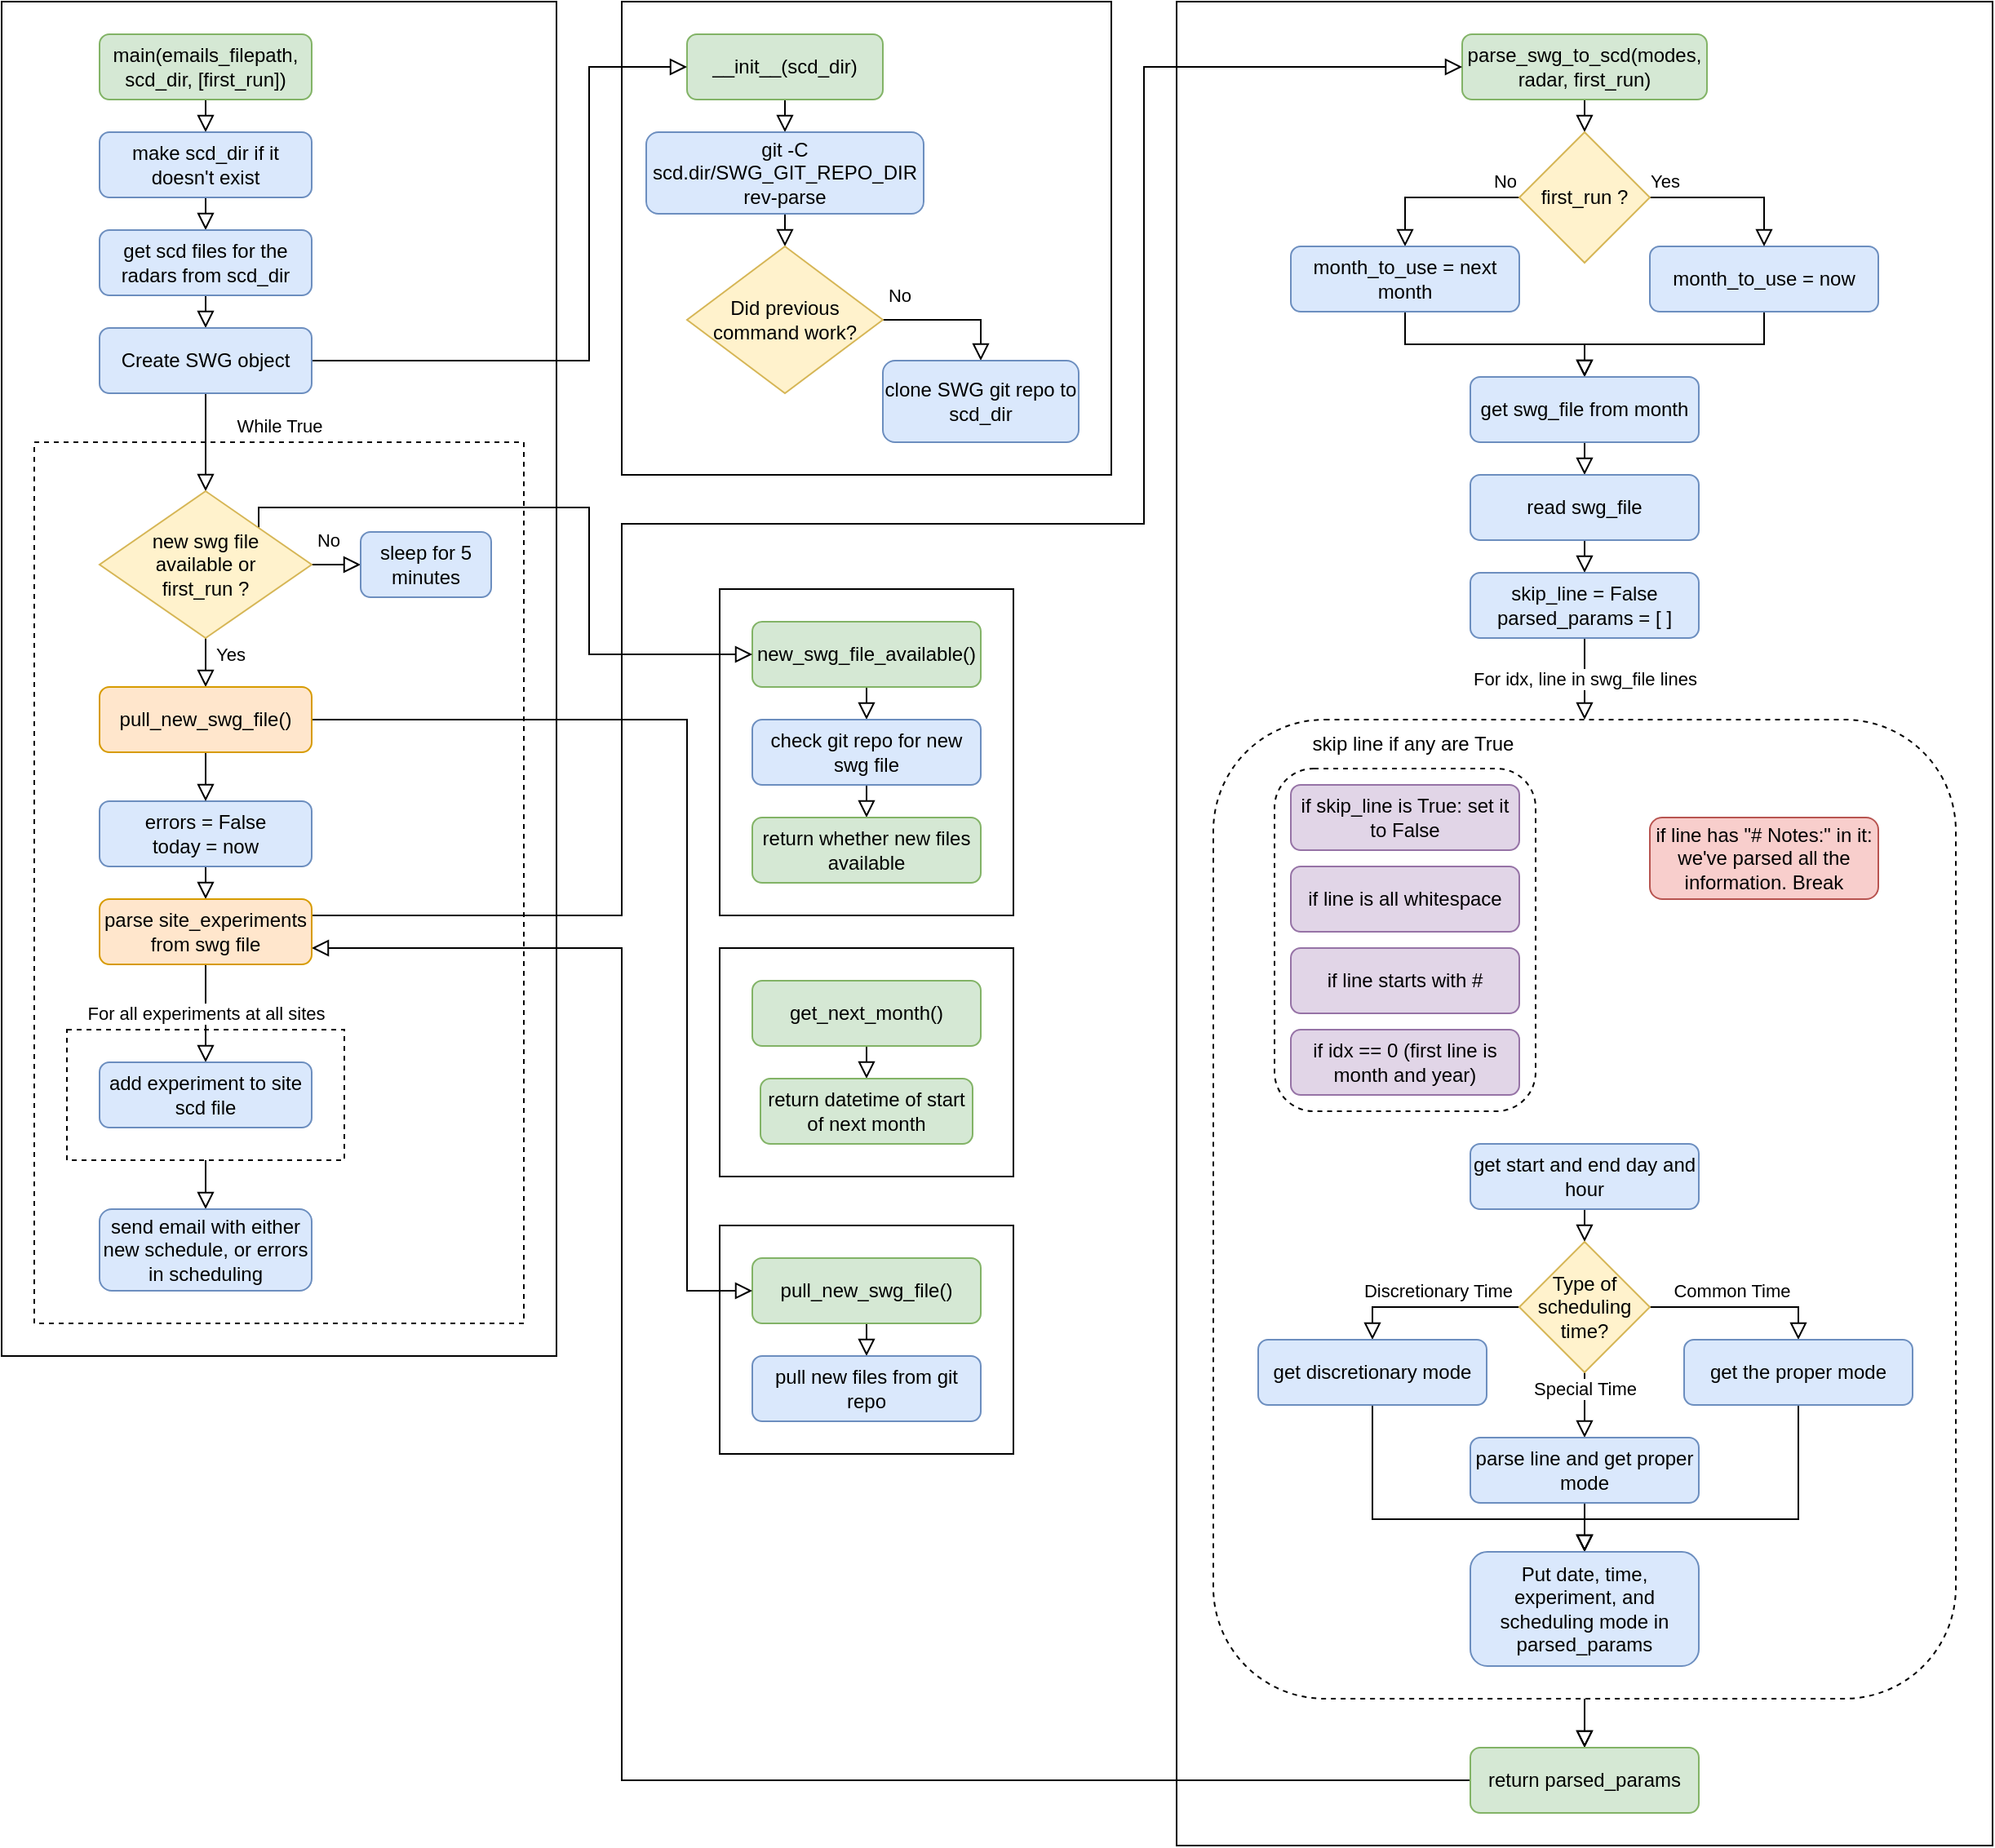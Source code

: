 <mxfile version="16.5.3" type="device" pages="2"><diagram id="ZjYYCk6Z2sPY42_EvFAI" name="local"><mxGraphModel dx="1312" dy="766" grid="1" gridSize="10" guides="1" tooltips="1" connect="1" arrows="1" fold="1" page="1" pageScale="1" pageWidth="850" pageHeight="1100" math="0" shadow="0"><root><mxCell id="0"/><mxCell id="1" parent="0"/><mxCell id="j3kngkCGOI4Bqca4LBgm-15" value="" style="rounded=0;whiteSpace=wrap;html=1;fillColor=none;" parent="1" vertex="1"><mxGeometry x="180" y="380" width="180" height="200" as="geometry"/></mxCell><mxCell id="j3kngkCGOI4Bqca4LBgm-96" value="" style="rounded=0;whiteSpace=wrap;html=1;fillColor=none;" parent="1" vertex="1"><mxGeometry x="-260" y="20" width="340" height="830" as="geometry"/></mxCell><mxCell id="j3kngkCGOI4Bqca4LBgm-95" value="" style="rounded=0;whiteSpace=wrap;html=1;dashed=1;fillColor=none;" parent="1" vertex="1"><mxGeometry x="-240" y="290" width="300" height="540" as="geometry"/></mxCell><mxCell id="j3kngkCGOI4Bqca4LBgm-92" style="edgeStyle=orthogonalEdgeStyle;rounded=0;orthogonalLoop=1;jettySize=auto;html=1;exitX=0.5;exitY=1;exitDx=0;exitDy=0;entryX=0.5;entryY=0;entryDx=0;entryDy=0;endArrow=block;endFill=0;endSize=8;" parent="1" source="j3kngkCGOI4Bqca4LBgm-87" target="j3kngkCGOI4Bqca4LBgm-91" edge="1"><mxGeometry relative="1" as="geometry"/></mxCell><mxCell id="j3kngkCGOI4Bqca4LBgm-87" value="" style="rounded=0;whiteSpace=wrap;html=1;fillColor=none;dashed=1;" parent="1" vertex="1"><mxGeometry x="-220" y="650" width="170" height="80" as="geometry"/></mxCell><mxCell id="j3kngkCGOI4Bqca4LBgm-68" value="" style="rounded=0;whiteSpace=wrap;html=1;fillColor=none;" parent="1" vertex="1"><mxGeometry x="460" y="20" width="500" height="1130" as="geometry"/></mxCell><mxCell id="j3kngkCGOI4Bqca4LBgm-65" value="" style="edgeStyle=orthogonalEdgeStyle;rounded=0;orthogonalLoop=1;jettySize=auto;html=1;endArrow=block;endFill=0;endSize=8;" parent="1" source="j3kngkCGOI4Bqca4LBgm-48" target="j3kngkCGOI4Bqca4LBgm-63" edge="1"><mxGeometry relative="1" as="geometry"/></mxCell><mxCell id="j3kngkCGOI4Bqca4LBgm-48" value="" style="rounded=1;whiteSpace=wrap;html=1;fillColor=none;dashed=1;" parent="1" vertex="1"><mxGeometry x="482.5" y="460" width="455" height="600" as="geometry"/></mxCell><mxCell id="j3kngkCGOI4Bqca4LBgm-21" value="" style="rounded=0;whiteSpace=wrap;html=1;fillColor=none;" parent="1" vertex="1"><mxGeometry x="180" y="770" width="180" height="140" as="geometry"/></mxCell><mxCell id="j3kngkCGOI4Bqca4LBgm-9" value="" style="rounded=0;whiteSpace=wrap;html=1;fillColor=none;" parent="1" vertex="1"><mxGeometry x="120" y="20" width="300" height="290" as="geometry"/></mxCell><mxCell id="j3kngkCGOI4Bqca4LBgm-4" style="edgeStyle=orthogonalEdgeStyle;rounded=0;orthogonalLoop=1;jettySize=auto;html=1;exitX=0.5;exitY=1;exitDx=0;exitDy=0;entryX=0.5;entryY=0;entryDx=0;entryDy=0;endSize=8;endArrow=block;endFill=0;" parent="1" source="j3kngkCGOI4Bqca4LBgm-1" target="j3kngkCGOI4Bqca4LBgm-3" edge="1"><mxGeometry relative="1" as="geometry"/></mxCell><mxCell id="j3kngkCGOI4Bqca4LBgm-1" value="__init__(scd_dir)" style="rounded=1;whiteSpace=wrap;html=1;fillColor=#d5e8d4;strokeColor=#82b366;" parent="1" vertex="1"><mxGeometry x="160" y="40" width="120" height="40" as="geometry"/></mxCell><mxCell id="j3kngkCGOI4Bqca4LBgm-6" style="edgeStyle=orthogonalEdgeStyle;rounded=0;orthogonalLoop=1;jettySize=auto;html=1;exitX=0.5;exitY=1;exitDx=0;exitDy=0;entryX=0.5;entryY=0;entryDx=0;entryDy=0;endArrow=block;endFill=0;endSize=8;" parent="1" source="j3kngkCGOI4Bqca4LBgm-3" target="j3kngkCGOI4Bqca4LBgm-5" edge="1"><mxGeometry relative="1" as="geometry"/></mxCell><mxCell id="j3kngkCGOI4Bqca4LBgm-3" value="git -C scd.dir/SWG_GIT_REPO_DIR rev-parse" style="rounded=1;whiteSpace=wrap;html=1;fillColor=#dae8fc;strokeColor=#6c8ebf;" parent="1" vertex="1"><mxGeometry x="135" y="100" width="170" height="50" as="geometry"/></mxCell><mxCell id="j3kngkCGOI4Bqca4LBgm-8" value="No" style="edgeStyle=orthogonalEdgeStyle;rounded=0;orthogonalLoop=1;jettySize=auto;html=1;exitX=1;exitY=0.5;exitDx=0;exitDy=0;entryX=0.5;entryY=0;entryDx=0;entryDy=0;endArrow=block;endFill=0;endSize=8;" parent="1" source="j3kngkCGOI4Bqca4LBgm-5" target="j3kngkCGOI4Bqca4LBgm-7" edge="1"><mxGeometry x="-0.765" y="15" relative="1" as="geometry"><mxPoint as="offset"/></mxGeometry></mxCell><mxCell id="j3kngkCGOI4Bqca4LBgm-5" value="Did previous command work?" style="rhombus;whiteSpace=wrap;html=1;fillColor=#fff2cc;strokeColor=#d6b656;" parent="1" vertex="1"><mxGeometry x="160" y="170" width="120" height="90" as="geometry"/></mxCell><mxCell id="j3kngkCGOI4Bqca4LBgm-7" value="clone SWG git repo to scd_dir" style="rounded=1;whiteSpace=wrap;html=1;fillColor=#dae8fc;strokeColor=#6c8ebf;" parent="1" vertex="1"><mxGeometry x="280" y="240" width="120" height="50" as="geometry"/></mxCell><mxCell id="j3kngkCGOI4Bqca4LBgm-13" style="edgeStyle=orthogonalEdgeStyle;rounded=0;orthogonalLoop=1;jettySize=auto;html=1;exitX=0.5;exitY=1;exitDx=0;exitDy=0;entryX=0.5;entryY=0;entryDx=0;entryDy=0;endArrow=block;endFill=0;endSize=8;" parent="1" source="j3kngkCGOI4Bqca4LBgm-10" target="j3kngkCGOI4Bqca4LBgm-11" edge="1"><mxGeometry relative="1" as="geometry"/></mxCell><mxCell id="j3kngkCGOI4Bqca4LBgm-10" value="new_swg_file_available()" style="rounded=1;whiteSpace=wrap;html=1;fillColor=#d5e8d4;strokeColor=#82b366;" parent="1" vertex="1"><mxGeometry x="200" y="400" width="140" height="40" as="geometry"/></mxCell><mxCell id="j3kngkCGOI4Bqca4LBgm-14" style="edgeStyle=orthogonalEdgeStyle;rounded=0;orthogonalLoop=1;jettySize=auto;html=1;exitX=0.5;exitY=1;exitDx=0;exitDy=0;entryX=0.5;entryY=0;entryDx=0;entryDy=0;endArrow=block;endFill=0;endSize=8;" parent="1" source="j3kngkCGOI4Bqca4LBgm-11" target="j3kngkCGOI4Bqca4LBgm-12" edge="1"><mxGeometry relative="1" as="geometry"/></mxCell><mxCell id="j3kngkCGOI4Bqca4LBgm-11" value="check git repo for new swg file" style="rounded=1;whiteSpace=wrap;html=1;fillColor=#dae8fc;strokeColor=#6c8ebf;" parent="1" vertex="1"><mxGeometry x="200" y="460" width="140" height="40" as="geometry"/></mxCell><mxCell id="j3kngkCGOI4Bqca4LBgm-12" value="return whether new files available" style="rounded=1;whiteSpace=wrap;html=1;fillColor=#d5e8d4;strokeColor=#82b366;" parent="1" vertex="1"><mxGeometry x="200" y="520" width="140" height="40" as="geometry"/></mxCell><mxCell id="j3kngkCGOI4Bqca4LBgm-16" style="edgeStyle=orthogonalEdgeStyle;rounded=0;orthogonalLoop=1;jettySize=auto;html=1;exitX=0.5;exitY=1;exitDx=0;exitDy=0;entryX=0.5;entryY=0;entryDx=0;entryDy=0;endArrow=block;endFill=0;endSize=8;" parent="1" source="j3kngkCGOI4Bqca4LBgm-17" target="j3kngkCGOI4Bqca4LBgm-19" edge="1"><mxGeometry relative="1" as="geometry"/></mxCell><mxCell id="j3kngkCGOI4Bqca4LBgm-17" value="pull_new_swg_file()" style="rounded=1;whiteSpace=wrap;html=1;fillColor=#d5e8d4;strokeColor=#82b366;" parent="1" vertex="1"><mxGeometry x="200" y="790" width="140" height="40" as="geometry"/></mxCell><mxCell id="j3kngkCGOI4Bqca4LBgm-19" value="pull new files from git repo" style="rounded=1;whiteSpace=wrap;html=1;fillColor=#dae8fc;strokeColor=#6c8ebf;" parent="1" vertex="1"><mxGeometry x="200" y="850" width="140" height="40" as="geometry"/></mxCell><mxCell id="j3kngkCGOI4Bqca4LBgm-22" value="" style="rounded=0;whiteSpace=wrap;html=1;fillColor=none;" parent="1" vertex="1"><mxGeometry x="180" y="600" width="180" height="140" as="geometry"/></mxCell><mxCell id="j3kngkCGOI4Bqca4LBgm-23" style="edgeStyle=orthogonalEdgeStyle;rounded=0;orthogonalLoop=1;jettySize=auto;html=1;exitX=0.5;exitY=1;exitDx=0;exitDy=0;entryX=0.5;entryY=0;entryDx=0;entryDy=0;endArrow=block;endFill=0;endSize=8;" parent="1" source="j3kngkCGOI4Bqca4LBgm-24" target="j3kngkCGOI4Bqca4LBgm-25" edge="1"><mxGeometry relative="1" as="geometry"/></mxCell><mxCell id="j3kngkCGOI4Bqca4LBgm-24" value="get_next_month()" style="rounded=1;whiteSpace=wrap;html=1;fillColor=#d5e8d4;strokeColor=#82b366;" parent="1" vertex="1"><mxGeometry x="200" y="620" width="140" height="40" as="geometry"/></mxCell><mxCell id="j3kngkCGOI4Bqca4LBgm-25" value="return datetime of start of next month" style="rounded=1;whiteSpace=wrap;html=1;fillColor=#d5e8d4;strokeColor=#82b366;" parent="1" vertex="1"><mxGeometry x="205" y="680" width="130" height="40" as="geometry"/></mxCell><mxCell id="j3kngkCGOI4Bqca4LBgm-29" style="edgeStyle=orthogonalEdgeStyle;rounded=0;orthogonalLoop=1;jettySize=auto;html=1;exitX=0.5;exitY=1;exitDx=0;exitDy=0;entryX=0.5;entryY=0;entryDx=0;entryDy=0;endArrow=block;endFill=0;endSize=8;" parent="1" source="j3kngkCGOI4Bqca4LBgm-26" target="j3kngkCGOI4Bqca4LBgm-28" edge="1"><mxGeometry relative="1" as="geometry"/></mxCell><mxCell id="j3kngkCGOI4Bqca4LBgm-26" value="parse_swg_to_scd(modes, radar, first_run)" style="rounded=1;whiteSpace=wrap;html=1;fillColor=#d5e8d4;strokeColor=#82b366;" parent="1" vertex="1"><mxGeometry x="635" y="40" width="150" height="40" as="geometry"/></mxCell><mxCell id="j3kngkCGOI4Bqca4LBgm-35" style="edgeStyle=orthogonalEdgeStyle;rounded=0;orthogonalLoop=1;jettySize=auto;html=1;exitX=0.5;exitY=1;exitDx=0;exitDy=0;endArrow=block;endFill=0;endSize=8;entryX=0.5;entryY=0;entryDx=0;entryDy=0;" parent="1" source="j3kngkCGOI4Bqca4LBgm-27" target="j3kngkCGOI4Bqca4LBgm-33" edge="1"><mxGeometry relative="1" as="geometry"><mxPoint x="760" y="230" as="targetPoint"/></mxGeometry></mxCell><mxCell id="j3kngkCGOI4Bqca4LBgm-27" value="month_to_use = now" style="rounded=1;whiteSpace=wrap;html=1;fillColor=#dae8fc;strokeColor=#6c8ebf;" parent="1" vertex="1"><mxGeometry x="750" y="170" width="140" height="40" as="geometry"/></mxCell><mxCell id="j3kngkCGOI4Bqca4LBgm-30" value="Yes" style="edgeStyle=orthogonalEdgeStyle;rounded=0;orthogonalLoop=1;jettySize=auto;html=1;exitX=1;exitY=0.5;exitDx=0;exitDy=0;entryX=0.5;entryY=0;entryDx=0;entryDy=0;endArrow=block;endFill=0;endSize=8;" parent="1" source="j3kngkCGOI4Bqca4LBgm-28" target="j3kngkCGOI4Bqca4LBgm-27" edge="1"><mxGeometry x="-0.818" y="10" relative="1" as="geometry"><mxPoint as="offset"/></mxGeometry></mxCell><mxCell id="j3kngkCGOI4Bqca4LBgm-32" value="No" style="edgeStyle=orthogonalEdgeStyle;rounded=0;orthogonalLoop=1;jettySize=auto;html=1;exitX=0;exitY=0.5;exitDx=0;exitDy=0;entryX=0.5;entryY=0;entryDx=0;entryDy=0;endArrow=block;endFill=0;endSize=8;" parent="1" source="j3kngkCGOI4Bqca4LBgm-28" target="j3kngkCGOI4Bqca4LBgm-31" edge="1"><mxGeometry x="-0.809" y="-10" relative="1" as="geometry"><mxPoint as="offset"/></mxGeometry></mxCell><mxCell id="j3kngkCGOI4Bqca4LBgm-28" value="first_run ?" style="rhombus;whiteSpace=wrap;html=1;fillColor=#fff2cc;strokeColor=#d6b656;" parent="1" vertex="1"><mxGeometry x="670" y="100" width="80" height="80" as="geometry"/></mxCell><mxCell id="j3kngkCGOI4Bqca4LBgm-34" style="edgeStyle=orthogonalEdgeStyle;rounded=0;orthogonalLoop=1;jettySize=auto;html=1;exitX=0.5;exitY=1;exitDx=0;exitDy=0;entryX=0.5;entryY=0;entryDx=0;entryDy=0;endArrow=block;endFill=0;endSize=8;" parent="1" source="j3kngkCGOI4Bqca4LBgm-31" target="j3kngkCGOI4Bqca4LBgm-33" edge="1"><mxGeometry relative="1" as="geometry"/></mxCell><mxCell id="j3kngkCGOI4Bqca4LBgm-31" value="month_to_use = next month" style="rounded=1;whiteSpace=wrap;html=1;fillColor=#dae8fc;strokeColor=#6c8ebf;" parent="1" vertex="1"><mxGeometry x="530" y="170" width="140" height="40" as="geometry"/></mxCell><mxCell id="j3kngkCGOI4Bqca4LBgm-37" style="edgeStyle=orthogonalEdgeStyle;rounded=0;orthogonalLoop=1;jettySize=auto;html=1;exitX=0.5;exitY=1;exitDx=0;exitDy=0;entryX=0.5;entryY=0;entryDx=0;entryDy=0;endArrow=block;endFill=0;endSize=8;" parent="1" source="j3kngkCGOI4Bqca4LBgm-33" target="j3kngkCGOI4Bqca4LBgm-36" edge="1"><mxGeometry relative="1" as="geometry"/></mxCell><mxCell id="j3kngkCGOI4Bqca4LBgm-33" value="get swg_file from month" style="rounded=1;whiteSpace=wrap;html=1;fillColor=#dae8fc;strokeColor=#6c8ebf;" parent="1" vertex="1"><mxGeometry x="640" y="250" width="140" height="40" as="geometry"/></mxCell><mxCell id="j3kngkCGOI4Bqca4LBgm-39" style="edgeStyle=orthogonalEdgeStyle;rounded=0;orthogonalLoop=1;jettySize=auto;html=1;exitX=0.5;exitY=1;exitDx=0;exitDy=0;entryX=0.5;entryY=0;entryDx=0;entryDy=0;endArrow=block;endFill=0;endSize=8;" parent="1" source="j3kngkCGOI4Bqca4LBgm-36" target="j3kngkCGOI4Bqca4LBgm-38" edge="1"><mxGeometry relative="1" as="geometry"/></mxCell><mxCell id="j3kngkCGOI4Bqca4LBgm-36" value="read swg_file" style="rounded=1;whiteSpace=wrap;html=1;fillColor=#dae8fc;strokeColor=#6c8ebf;" parent="1" vertex="1"><mxGeometry x="640" y="310" width="140" height="40" as="geometry"/></mxCell><mxCell id="j3kngkCGOI4Bqca4LBgm-43" value="For idx, line in swg_file lines" style="edgeStyle=orthogonalEdgeStyle;rounded=0;orthogonalLoop=1;jettySize=auto;html=1;exitX=0.5;exitY=1;exitDx=0;exitDy=0;entryX=0.5;entryY=0;entryDx=0;entryDy=0;endArrow=block;endFill=0;endSize=8;" parent="1" source="j3kngkCGOI4Bqca4LBgm-38" target="j3kngkCGOI4Bqca4LBgm-48" edge="1"><mxGeometry relative="1" as="geometry"/></mxCell><mxCell id="j3kngkCGOI4Bqca4LBgm-38" value="&lt;div&gt;skip_line = False&lt;/div&gt;&lt;div&gt;parsed_params = [ ]&lt;br&gt;&lt;/div&gt;" style="rounded=1;whiteSpace=wrap;html=1;fillColor=#dae8fc;strokeColor=#6c8ebf;" parent="1" vertex="1"><mxGeometry x="640" y="370" width="140" height="40" as="geometry"/></mxCell><mxCell id="j3kngkCGOI4Bqca4LBgm-40" value="if skip_line is True: set it to False" style="rounded=1;whiteSpace=wrap;html=1;fillColor=#e1d5e7;strokeColor=#9673a6;" parent="1" vertex="1"><mxGeometry x="530" y="500" width="140" height="40" as="geometry"/></mxCell><mxCell id="j3kngkCGOI4Bqca4LBgm-41" value="if line has &quot;# Notes:&quot; in it: we've parsed all the information. Break" style="rounded=1;whiteSpace=wrap;html=1;fillColor=#f8cecc;strokeColor=#b85450;" parent="1" vertex="1"><mxGeometry x="750" y="520" width="140" height="50" as="geometry"/></mxCell><mxCell id="j3kngkCGOI4Bqca4LBgm-44" value="if line is all whitespace" style="rounded=1;whiteSpace=wrap;html=1;fillColor=#e1d5e7;strokeColor=#9673a6;" parent="1" vertex="1"><mxGeometry x="530" y="550" width="140" height="40" as="geometry"/></mxCell><mxCell id="j3kngkCGOI4Bqca4LBgm-46" value="if line starts with #" style="rounded=1;whiteSpace=wrap;html=1;fillColor=#e1d5e7;strokeColor=#9673a6;" parent="1" vertex="1"><mxGeometry x="530" y="600" width="140" height="40" as="geometry"/></mxCell><mxCell id="j3kngkCGOI4Bqca4LBgm-47" value="if idx == 0 (first line is month and year)" style="rounded=1;whiteSpace=wrap;html=1;fillColor=#e1d5e7;strokeColor=#9673a6;" parent="1" vertex="1"><mxGeometry x="530" y="650" width="140" height="40" as="geometry"/></mxCell><mxCell id="j3kngkCGOI4Bqca4LBgm-51" style="edgeStyle=orthogonalEdgeStyle;rounded=0;orthogonalLoop=1;jettySize=auto;html=1;exitX=0.5;exitY=1;exitDx=0;exitDy=0;entryX=0.5;entryY=0;entryDx=0;entryDy=0;endArrow=block;endFill=0;endSize=8;" parent="1" source="j3kngkCGOI4Bqca4LBgm-49" target="j3kngkCGOI4Bqca4LBgm-52" edge="1"><mxGeometry relative="1" as="geometry"><mxPoint x="710" y="780" as="targetPoint"/></mxGeometry></mxCell><mxCell id="j3kngkCGOI4Bqca4LBgm-49" value="get start and end day and hour" style="rounded=1;whiteSpace=wrap;html=1;fillColor=#dae8fc;strokeColor=#6c8ebf;" parent="1" vertex="1"><mxGeometry x="640" y="720" width="140" height="40" as="geometry"/></mxCell><mxCell id="j3kngkCGOI4Bqca4LBgm-54" value="Common Time" style="edgeStyle=orthogonalEdgeStyle;rounded=0;orthogonalLoop=1;jettySize=auto;html=1;exitX=1;exitY=0.5;exitDx=0;exitDy=0;entryX=0.5;entryY=0;entryDx=0;entryDy=0;endArrow=block;endFill=0;endSize=8;" parent="1" source="j3kngkCGOI4Bqca4LBgm-52" target="j3kngkCGOI4Bqca4LBgm-53" edge="1"><mxGeometry x="-0.099" y="10" relative="1" as="geometry"><mxPoint as="offset"/></mxGeometry></mxCell><mxCell id="j3kngkCGOI4Bqca4LBgm-56" value="Special Time" style="edgeStyle=orthogonalEdgeStyle;rounded=0;orthogonalLoop=1;jettySize=auto;html=1;exitX=0.5;exitY=1;exitDx=0;exitDy=0;entryX=0.5;entryY=0;entryDx=0;entryDy=0;endArrow=block;endFill=0;endSize=8;" parent="1" source="j3kngkCGOI4Bqca4LBgm-52" target="j3kngkCGOI4Bqca4LBgm-55" edge="1"><mxGeometry x="-0.5" relative="1" as="geometry"><mxPoint as="offset"/></mxGeometry></mxCell><mxCell id="j3kngkCGOI4Bqca4LBgm-58" value="Discretionary Time" style="edgeStyle=orthogonalEdgeStyle;rounded=0;orthogonalLoop=1;jettySize=auto;html=1;exitX=0;exitY=0.5;exitDx=0;exitDy=0;entryX=0.5;entryY=0;entryDx=0;entryDy=0;endArrow=block;endFill=0;endSize=8;" parent="1" source="j3kngkCGOI4Bqca4LBgm-52" target="j3kngkCGOI4Bqca4LBgm-57" edge="1"><mxGeometry x="-0.091" y="-10" relative="1" as="geometry"><mxPoint as="offset"/></mxGeometry></mxCell><mxCell id="j3kngkCGOI4Bqca4LBgm-52" value="Type of scheduling time?" style="rhombus;whiteSpace=wrap;html=1;fillColor=#fff2cc;strokeColor=#d6b656;" parent="1" vertex="1"><mxGeometry x="670" y="780" width="80" height="80" as="geometry"/></mxCell><mxCell id="j3kngkCGOI4Bqca4LBgm-61" style="edgeStyle=orthogonalEdgeStyle;rounded=0;orthogonalLoop=1;jettySize=auto;html=1;exitX=0.5;exitY=1;exitDx=0;exitDy=0;endArrow=block;endFill=0;endSize=8;entryX=0.5;entryY=0;entryDx=0;entryDy=0;" parent="1" source="j3kngkCGOI4Bqca4LBgm-53" target="j3kngkCGOI4Bqca4LBgm-59" edge="1"><mxGeometry relative="1" as="geometry"><mxPoint x="841" y="1089" as="targetPoint"/><Array as="points"><mxPoint x="841" y="950"/><mxPoint x="710" y="950"/></Array></mxGeometry></mxCell><mxCell id="j3kngkCGOI4Bqca4LBgm-53" value="get the proper mode" style="rounded=1;whiteSpace=wrap;html=1;fillColor=#dae8fc;strokeColor=#6c8ebf;" parent="1" vertex="1"><mxGeometry x="771" y="840" width="140" height="40" as="geometry"/></mxCell><mxCell id="j3kngkCGOI4Bqca4LBgm-60" style="edgeStyle=orthogonalEdgeStyle;rounded=0;orthogonalLoop=1;jettySize=auto;html=1;exitX=0.5;exitY=1;exitDx=0;exitDy=0;entryX=0.5;entryY=0;entryDx=0;entryDy=0;endArrow=block;endFill=0;endSize=8;" parent="1" source="j3kngkCGOI4Bqca4LBgm-55" target="j3kngkCGOI4Bqca4LBgm-59" edge="1"><mxGeometry relative="1" as="geometry"/></mxCell><mxCell id="j3kngkCGOI4Bqca4LBgm-55" value="parse line and get proper mode" style="rounded=1;whiteSpace=wrap;html=1;fillColor=#dae8fc;strokeColor=#6c8ebf;" parent="1" vertex="1"><mxGeometry x="640" y="900" width="140" height="40" as="geometry"/></mxCell><mxCell id="j3kngkCGOI4Bqca4LBgm-62" style="edgeStyle=orthogonalEdgeStyle;rounded=0;orthogonalLoop=1;jettySize=auto;html=1;exitX=0.5;exitY=1;exitDx=0;exitDy=0;endArrow=block;endFill=0;endSize=8;entryX=0.5;entryY=0;entryDx=0;entryDy=0;" parent="1" source="j3kngkCGOI4Bqca4LBgm-57" target="j3kngkCGOI4Bqca4LBgm-59" edge="1"><mxGeometry relative="1" as="geometry"><mxPoint x="640" y="1070" as="targetPoint"/><Array as="points"><mxPoint x="580" y="950"/><mxPoint x="710" y="950"/></Array></mxGeometry></mxCell><mxCell id="j3kngkCGOI4Bqca4LBgm-57" value="get discretionary mode" style="rounded=1;whiteSpace=wrap;html=1;fillColor=#dae8fc;strokeColor=#6c8ebf;" parent="1" vertex="1"><mxGeometry x="510" y="840" width="140" height="40" as="geometry"/></mxCell><mxCell id="j3kngkCGOI4Bqca4LBgm-64" style="edgeStyle=orthogonalEdgeStyle;rounded=0;orthogonalLoop=1;jettySize=auto;html=1;exitX=0.5;exitY=1;exitDx=0;exitDy=0;entryX=0.5;entryY=0;entryDx=0;entryDy=0;endArrow=block;endFill=0;endSize=8;" parent="1" source="j3kngkCGOI4Bqca4LBgm-48" target="j3kngkCGOI4Bqca4LBgm-63" edge="1"><mxGeometry relative="1" as="geometry"/></mxCell><mxCell id="j3kngkCGOI4Bqca4LBgm-59" value="Put date, time, experiment, and scheduling mode in parsed_params" style="rounded=1;whiteSpace=wrap;html=1;fillColor=#dae8fc;strokeColor=#6c8ebf;" parent="1" vertex="1"><mxGeometry x="640" y="970" width="140" height="70" as="geometry"/></mxCell><mxCell id="j3kngkCGOI4Bqca4LBgm-99" style="edgeStyle=orthogonalEdgeStyle;rounded=0;orthogonalLoop=1;jettySize=auto;html=1;exitX=0;exitY=0.5;exitDx=0;exitDy=0;entryX=1;entryY=0.75;entryDx=0;entryDy=0;endArrow=block;endFill=0;endSize=8;" parent="1" source="j3kngkCGOI4Bqca4LBgm-63" target="j3kngkCGOI4Bqca4LBgm-88" edge="1"><mxGeometry relative="1" as="geometry"><Array as="points"><mxPoint x="120" y="1110"/><mxPoint x="120" y="600"/></Array></mxGeometry></mxCell><mxCell id="j3kngkCGOI4Bqca4LBgm-63" value="return parsed_params" style="rounded=1;whiteSpace=wrap;html=1;fillColor=#d5e8d4;strokeColor=#82b366;" parent="1" vertex="1"><mxGeometry x="640" y="1090" width="140" height="40" as="geometry"/></mxCell><mxCell id="j3kngkCGOI4Bqca4LBgm-66" value="" style="rounded=1;whiteSpace=wrap;html=1;fillColor=none;dashed=1;" parent="1" vertex="1"><mxGeometry x="520" y="490" width="160" height="210" as="geometry"/></mxCell><mxCell id="j3kngkCGOI4Bqca4LBgm-67" value="skip line if any are True" style="text;html=1;strokeColor=none;fillColor=none;align=center;verticalAlign=middle;whiteSpace=wrap;rounded=0;dashed=1;" parent="1" vertex="1"><mxGeometry x="540" y="460" width="130" height="30" as="geometry"/></mxCell><mxCell id="j3kngkCGOI4Bqca4LBgm-71" style="edgeStyle=orthogonalEdgeStyle;rounded=0;orthogonalLoop=1;jettySize=auto;html=1;exitX=0.5;exitY=1;exitDx=0;exitDy=0;entryX=0.5;entryY=0;entryDx=0;entryDy=0;endArrow=block;endFill=0;endSize=8;" parent="1" source="j3kngkCGOI4Bqca4LBgm-69" target="j3kngkCGOI4Bqca4LBgm-70" edge="1"><mxGeometry relative="1" as="geometry"/></mxCell><mxCell id="j3kngkCGOI4Bqca4LBgm-69" value="main(emails_filepath, scd_dir, [first_run])" style="rounded=1;whiteSpace=wrap;html=1;fillColor=#d5e8d4;strokeColor=#82b366;" parent="1" vertex="1"><mxGeometry x="-200" y="40" width="130" height="40" as="geometry"/></mxCell><mxCell id="j3kngkCGOI4Bqca4LBgm-73" style="edgeStyle=orthogonalEdgeStyle;rounded=0;orthogonalLoop=1;jettySize=auto;html=1;exitX=0.5;exitY=1;exitDx=0;exitDy=0;entryX=0.5;entryY=0;entryDx=0;entryDy=0;endArrow=block;endFill=0;endSize=8;" parent="1" source="j3kngkCGOI4Bqca4LBgm-70" target="j3kngkCGOI4Bqca4LBgm-72" edge="1"><mxGeometry relative="1" as="geometry"/></mxCell><mxCell id="j3kngkCGOI4Bqca4LBgm-70" value="make scd_dir if it doesn't exist" style="rounded=1;whiteSpace=wrap;html=1;fillColor=#dae8fc;strokeColor=#6c8ebf;" parent="1" vertex="1"><mxGeometry x="-200" y="100" width="130" height="40" as="geometry"/></mxCell><mxCell id="j3kngkCGOI4Bqca4LBgm-76" style="edgeStyle=orthogonalEdgeStyle;rounded=0;orthogonalLoop=1;jettySize=auto;html=1;exitX=0.5;exitY=1;exitDx=0;exitDy=0;entryX=0.5;entryY=0;entryDx=0;entryDy=0;endArrow=block;endFill=0;endSize=8;" parent="1" source="j3kngkCGOI4Bqca4LBgm-72" target="j3kngkCGOI4Bqca4LBgm-74" edge="1"><mxGeometry relative="1" as="geometry"/></mxCell><mxCell id="j3kngkCGOI4Bqca4LBgm-72" value="&lt;div&gt;get scd files for the &lt;br&gt;&lt;/div&gt;&lt;div&gt;radars from scd_dir&lt;/div&gt;" style="rounded=1;whiteSpace=wrap;html=1;fillColor=#dae8fc;strokeColor=#6c8ebf;" parent="1" vertex="1"><mxGeometry x="-200" y="160" width="130" height="40" as="geometry"/></mxCell><mxCell id="j3kngkCGOI4Bqca4LBgm-75" style="edgeStyle=orthogonalEdgeStyle;rounded=0;orthogonalLoop=1;jettySize=auto;html=1;exitX=1;exitY=0.5;exitDx=0;exitDy=0;entryX=0;entryY=0.5;entryDx=0;entryDy=0;endArrow=block;endFill=0;endSize=8;" parent="1" source="j3kngkCGOI4Bqca4LBgm-74" target="j3kngkCGOI4Bqca4LBgm-1" edge="1"><mxGeometry relative="1" as="geometry"><Array as="points"><mxPoint x="100" y="240"/><mxPoint x="100" y="60"/></Array></mxGeometry></mxCell><mxCell id="j3kngkCGOI4Bqca4LBgm-79" value="While True" style="edgeStyle=orthogonalEdgeStyle;rounded=0;orthogonalLoop=1;jettySize=auto;html=1;exitX=0.5;exitY=1;exitDx=0;exitDy=0;endArrow=block;endFill=0;endSize=8;entryX=0.5;entryY=0;entryDx=0;entryDy=0;" parent="1" source="j3kngkCGOI4Bqca4LBgm-74" target="j3kngkCGOI4Bqca4LBgm-78" edge="1"><mxGeometry x="-0.333" y="45" relative="1" as="geometry"><mxPoint x="-135" y="320" as="targetPoint"/><mxPoint as="offset"/></mxGeometry></mxCell><mxCell id="j3kngkCGOI4Bqca4LBgm-74" value="Create SWG object" style="rounded=1;whiteSpace=wrap;html=1;fillColor=#dae8fc;strokeColor=#6c8ebf;" parent="1" vertex="1"><mxGeometry x="-200" y="220" width="130" height="40" as="geometry"/></mxCell><mxCell id="j3kngkCGOI4Bqca4LBgm-85" value="For all experiments at all sites" style="edgeStyle=orthogonalEdgeStyle;rounded=0;orthogonalLoop=1;jettySize=auto;html=1;exitX=0.5;exitY=1;exitDx=0;exitDy=0;entryX=0.5;entryY=0;entryDx=0;entryDy=0;endArrow=block;endFill=0;endSize=8;" parent="1" source="j3kngkCGOI4Bqca4LBgm-88" target="j3kngkCGOI4Bqca4LBgm-84" edge="1"><mxGeometry relative="1" as="geometry"><mxPoint as="offset"/></mxGeometry></mxCell><mxCell id="j3kngkCGOI4Bqca4LBgm-89" style="edgeStyle=orthogonalEdgeStyle;rounded=0;orthogonalLoop=1;jettySize=auto;html=1;exitX=0.5;exitY=1;exitDx=0;exitDy=0;entryX=0.5;entryY=0;entryDx=0;entryDy=0;endArrow=block;endFill=0;endSize=8;" parent="1" source="j3kngkCGOI4Bqca4LBgm-77" target="j3kngkCGOI4Bqca4LBgm-88" edge="1"><mxGeometry relative="1" as="geometry"/></mxCell><mxCell id="j3kngkCGOI4Bqca4LBgm-77" value="&lt;div&gt;errors = False&lt;/div&gt;&lt;div&gt;today = now&lt;/div&gt;" style="rounded=1;whiteSpace=wrap;html=1;fillColor=#dae8fc;strokeColor=#6c8ebf;" parent="1" vertex="1"><mxGeometry x="-200" y="510" width="130" height="40" as="geometry"/></mxCell><mxCell id="j3kngkCGOI4Bqca4LBgm-82" value="Yes" style="edgeStyle=orthogonalEdgeStyle;rounded=0;orthogonalLoop=1;jettySize=auto;html=1;exitX=0.5;exitY=1;exitDx=0;exitDy=0;entryX=0.5;entryY=0;entryDx=0;entryDy=0;endArrow=block;endFill=0;endSize=8;" parent="1" source="j3kngkCGOI4Bqca4LBgm-78" target="j3kngkCGOI4Bqca4LBgm-80" edge="1"><mxGeometry x="-0.333" y="15" relative="1" as="geometry"><mxPoint as="offset"/></mxGeometry></mxCell><mxCell id="j3kngkCGOI4Bqca4LBgm-94" value="No" style="edgeStyle=orthogonalEdgeStyle;rounded=0;orthogonalLoop=1;jettySize=auto;html=1;exitX=1;exitY=0.5;exitDx=0;exitDy=0;entryX=0;entryY=0.5;entryDx=0;entryDy=0;endArrow=block;endFill=0;endSize=8;" parent="1" source="j3kngkCGOI4Bqca4LBgm-78" target="j3kngkCGOI4Bqca4LBgm-93" edge="1"><mxGeometry x="-0.333" y="15" relative="1" as="geometry"><mxPoint as="offset"/></mxGeometry></mxCell><mxCell id="j3kngkCGOI4Bqca4LBgm-97" style="edgeStyle=orthogonalEdgeStyle;rounded=0;orthogonalLoop=1;jettySize=auto;html=1;exitX=1;exitY=0;exitDx=0;exitDy=0;endArrow=block;endFill=0;endSize=8;entryX=0;entryY=0.5;entryDx=0;entryDy=0;" parent="1" source="j3kngkCGOI4Bqca4LBgm-78" target="j3kngkCGOI4Bqca4LBgm-10" edge="1"><mxGeometry relative="1" as="geometry"><mxPoint x="166" y="360" as="targetPoint"/><Array as="points"><mxPoint x="-102" y="330"/><mxPoint x="100" y="330"/><mxPoint x="100" y="420"/></Array></mxGeometry></mxCell><mxCell id="j3kngkCGOI4Bqca4LBgm-78" value="&lt;div&gt;new swg file &lt;br&gt;&lt;/div&gt;&lt;div&gt;available or &lt;br&gt;&lt;/div&gt;&lt;div&gt;first_run ?&lt;/div&gt;" style="rhombus;whiteSpace=wrap;html=1;fillColor=#fff2cc;strokeColor=#d6b656;" parent="1" vertex="1"><mxGeometry x="-200" y="320" width="130" height="90" as="geometry"/></mxCell><mxCell id="j3kngkCGOI4Bqca4LBgm-81" style="edgeStyle=orthogonalEdgeStyle;rounded=0;orthogonalLoop=1;jettySize=auto;html=1;exitX=1;exitY=0.5;exitDx=0;exitDy=0;entryX=0;entryY=0.5;entryDx=0;entryDy=0;endArrow=block;endFill=0;endSize=8;" parent="1" source="j3kngkCGOI4Bqca4LBgm-80" target="j3kngkCGOI4Bqca4LBgm-17" edge="1"><mxGeometry relative="1" as="geometry"><Array as="points"><mxPoint x="160" y="460"/><mxPoint x="160" y="810"/></Array></mxGeometry></mxCell><mxCell id="j3kngkCGOI4Bqca4LBgm-83" style="edgeStyle=orthogonalEdgeStyle;rounded=0;orthogonalLoop=1;jettySize=auto;html=1;exitX=0.5;exitY=1;exitDx=0;exitDy=0;entryX=0.5;entryY=0;entryDx=0;entryDy=0;endArrow=block;endFill=0;endSize=8;" parent="1" source="j3kngkCGOI4Bqca4LBgm-80" target="j3kngkCGOI4Bqca4LBgm-77" edge="1"><mxGeometry relative="1" as="geometry"/></mxCell><mxCell id="j3kngkCGOI4Bqca4LBgm-80" value="pull_new_swg_file()" style="rounded=1;whiteSpace=wrap;html=1;fillColor=#ffe6cc;strokeColor=#d79b00;" parent="1" vertex="1"><mxGeometry x="-200" y="440" width="130" height="40" as="geometry"/></mxCell><mxCell id="j3kngkCGOI4Bqca4LBgm-84" value="add experiment to site scd file" style="rounded=1;whiteSpace=wrap;html=1;fillColor=#dae8fc;strokeColor=#6c8ebf;" parent="1" vertex="1"><mxGeometry x="-200" y="670" width="130" height="40" as="geometry"/></mxCell><mxCell id="j3kngkCGOI4Bqca4LBgm-98" style="edgeStyle=orthogonalEdgeStyle;rounded=0;orthogonalLoop=1;jettySize=auto;html=1;exitX=1;exitY=0.25;exitDx=0;exitDy=0;entryX=0;entryY=0.5;entryDx=0;entryDy=0;endArrow=block;endFill=0;endSize=8;" parent="1" source="j3kngkCGOI4Bqca4LBgm-88" target="j3kngkCGOI4Bqca4LBgm-26" edge="1"><mxGeometry relative="1" as="geometry"><Array as="points"><mxPoint x="120" y="580"/><mxPoint x="120" y="340"/><mxPoint x="440" y="340"/><mxPoint x="440" y="60"/></Array></mxGeometry></mxCell><mxCell id="j3kngkCGOI4Bqca4LBgm-88" value="parse site_experiments from swg file" style="rounded=1;whiteSpace=wrap;html=1;fillColor=#ffe6cc;strokeColor=#d79b00;" parent="1" vertex="1"><mxGeometry x="-200" y="570" width="130" height="40" as="geometry"/></mxCell><mxCell id="j3kngkCGOI4Bqca4LBgm-91" value="send email with either new schedule, or errors in scheduling" style="rounded=1;whiteSpace=wrap;html=1;fillColor=#dae8fc;strokeColor=#6c8ebf;" parent="1" vertex="1"><mxGeometry x="-200" y="760" width="130" height="50" as="geometry"/></mxCell><mxCell id="j3kngkCGOI4Bqca4LBgm-93" value="sleep for 5 minutes" style="rounded=1;whiteSpace=wrap;html=1;fillColor=#dae8fc;strokeColor=#6c8ebf;" parent="1" vertex="1"><mxGeometry x="-40" y="345" width="80" height="40" as="geometry"/></mxCell></root></mxGraphModel></diagram><diagram id="jPZGrA1G7UhHZGybkZFO" name="remote"><mxGraphModel dx="1270" dy="696" grid="1" gridSize="10" guides="1" tooltips="1" connect="1" arrows="1" fold="1" page="1" pageScale="1" pageWidth="850" pageHeight="1100" math="0" shadow="0"><root><mxCell id="0smad7lGibzLh2T5dip_-0"/><mxCell id="0smad7lGibzLh2T5dip_-1" parent="0smad7lGibzLh2T5dip_-0"/><mxCell id="s2SgMbYhwGYAUXrDfqwT-64" value="" style="rounded=0;whiteSpace=wrap;html=1;strokeColor=#000000;fillColor=none;" vertex="1" parent="0smad7lGibzLh2T5dip_-1"><mxGeometry x="1680" y="460" width="160" height="390" as="geometry"/></mxCell><mxCell id="s2SgMbYhwGYAUXrDfqwT-52" value="" style="rounded=0;whiteSpace=wrap;html=1;strokeColor=#000000;fillColor=none;" vertex="1" parent="0smad7lGibzLh2T5dip_-1"><mxGeometry x="1400" y="460" width="200" height="510" as="geometry"/></mxCell><mxCell id="s2SgMbYhwGYAUXrDfqwT-51" value="" style="rounded=0;whiteSpace=wrap;html=1;strokeColor=#000000;fillColor=none;dashed=1;" vertex="1" parent="0smad7lGibzLh2T5dip_-1"><mxGeometry x="1420" y="670" width="160" height="280" as="geometry"/></mxCell><mxCell id="s2SgMbYhwGYAUXrDfqwT-17" value="" style="rounded=0;whiteSpace=wrap;html=1;strokeColor=#000000;fillColor=none;" vertex="1" parent="0smad7lGibzLh2T5dip_-1"><mxGeometry x="1110" y="30" width="200" height="440" as="geometry"/></mxCell><mxCell id="s2SgMbYhwGYAUXrDfqwT-16" style="edgeStyle=orthogonalEdgeStyle;rounded=0;orthogonalLoop=1;jettySize=auto;html=1;exitX=0.5;exitY=1;exitDx=0;exitDy=0;entryX=0.5;entryY=0;entryDx=0;entryDy=0;endArrow=block;endFill=0;endSize=8;" edge="1" parent="0smad7lGibzLh2T5dip_-1" source="s2SgMbYhwGYAUXrDfqwT-14" target="s2SgMbYhwGYAUXrDfqwT-15"><mxGeometry relative="1" as="geometry"/></mxCell><mxCell id="s2SgMbYhwGYAUXrDfqwT-14" value="" style="rounded=0;whiteSpace=wrap;html=1;strokeColor=#000000;fillColor=none;dashed=1;" vertex="1" parent="0smad7lGibzLh2T5dip_-1"><mxGeometry x="1130" y="310" width="160" height="80" as="geometry"/></mxCell><mxCell id="1c6XYx6nF3QvEW7zD621-106" value="" style="rounded=0;whiteSpace=wrap;html=1;fillColor=none;" parent="0smad7lGibzLh2T5dip_-1" vertex="1"><mxGeometry x="-820" y="30" width="1890" height="1880" as="geometry"/></mxCell><mxCell id="s2SgMbYhwGYAUXrDfqwT-1" style="edgeStyle=orthogonalEdgeStyle;rounded=0;orthogonalLoop=1;jettySize=auto;html=1;exitX=0.5;exitY=1;exitDx=0;exitDy=0;entryX=0.5;entryY=0;entryDx=0;entryDy=0;endArrow=block;endFill=0;endSize=8;" edge="1" parent="0smad7lGibzLh2T5dip_-1" source="1c6XYx6nF3QvEW7zD621-105" target="s2SgMbYhwGYAUXrDfqwT-0"><mxGeometry relative="1" as="geometry"/></mxCell><mxCell id="1c6XYx6nF3QvEW7zD621-105" value="" style="rounded=0;whiteSpace=wrap;html=1;dashed=1;fillColor=none;" parent="0smad7lGibzLh2T5dip_-1" vertex="1"><mxGeometry x="-800" y="190" width="1850" height="1560" as="geometry"/></mxCell><mxCell id="0smad7lGibzLh2T5dip_-7" value="" style="rounded=0;whiteSpace=wrap;html=1;fillColor=none;" parent="0smad7lGibzLh2T5dip_-1" vertex="1"><mxGeometry x="1350" y="30" width="160" height="240" as="geometry"/></mxCell><mxCell id="0smad7lGibzLh2T5dip_-4" style="edgeStyle=orthogonalEdgeStyle;rounded=0;orthogonalLoop=1;jettySize=auto;html=1;exitX=0.5;exitY=1;exitDx=0;exitDy=0;entryX=0.5;entryY=0;entryDx=0;entryDy=0;endArrow=block;endFill=0;endSize=8;" parent="0smad7lGibzLh2T5dip_-1" source="0smad7lGibzLh2T5dip_-2" target="0smad7lGibzLh2T5dip_-3" edge="1"><mxGeometry relative="1" as="geometry"/></mxCell><mxCell id="s2SgMbYhwGYAUXrDfqwT-19" style="edgeStyle=orthogonalEdgeStyle;rounded=0;orthogonalLoop=1;jettySize=auto;html=1;exitX=0;exitY=0.75;exitDx=0;exitDy=0;entryX=1;entryY=0.75;entryDx=0;entryDy=0;endArrow=block;endFill=0;endSize=8;" edge="1" parent="0smad7lGibzLh2T5dip_-1" source="0smad7lGibzLh2T5dip_-2" target="s2SgMbYhwGYAUXrDfqwT-11"><mxGeometry relative="1" as="geometry"><Array as="points"><mxPoint x="1340" y="80"/><mxPoint x="1340" y="360"/></Array></mxGeometry></mxCell><mxCell id="0smad7lGibzLh2T5dip_-2" value="format_to_atq()" style="rounded=1;whiteSpace=wrap;html=1;fillColor=#d5e8d4;strokeColor=#82b366;" parent="0smad7lGibzLh2T5dip_-1" vertex="1"><mxGeometry x="1370" y="50" width="120" height="40" as="geometry"/></mxCell><mxCell id="0smad7lGibzLh2T5dip_-6" style="edgeStyle=orthogonalEdgeStyle;rounded=0;orthogonalLoop=1;jettySize=auto;html=1;exitX=0.5;exitY=1;exitDx=0;exitDy=0;entryX=0.5;entryY=0;entryDx=0;entryDy=0;endArrow=block;endFill=0;endSize=8;" parent="0smad7lGibzLh2T5dip_-1" source="0smad7lGibzLh2T5dip_-3" target="0smad7lGibzLh2T5dip_-5" edge="1"><mxGeometry relative="1" as="geometry"/></mxCell><mxCell id="0smad7lGibzLh2T5dip_-3" value="parse experiment, datetime, scheduling mode, and kwargs_string into at command" style="rounded=1;whiteSpace=wrap;html=1;fillColor=#dae8fc;strokeColor=#6c8ebf;" parent="0smad7lGibzLh2T5dip_-1" vertex="1"><mxGeometry x="1370" y="110" width="120" height="80" as="geometry"/></mxCell><mxCell id="0smad7lGibzLh2T5dip_-5" value="return command as string" style="rounded=1;whiteSpace=wrap;html=1;fillColor=#d5e8d4;strokeColor=#82b366;" parent="0smad7lGibzLh2T5dip_-1" vertex="1"><mxGeometry x="1370" y="210" width="120" height="40" as="geometry"/></mxCell><mxCell id="1c6XYx6nF3QvEW7zD621-0" value="" style="rounded=0;whiteSpace=wrap;html=1;fillColor=none;" parent="0smad7lGibzLh2T5dip_-1" vertex="1"><mxGeometry x="1550" y="30" width="180" height="140" as="geometry"/></mxCell><mxCell id="1c6XYx6nF3QvEW7zD621-1" style="edgeStyle=orthogonalEdgeStyle;rounded=0;orthogonalLoop=1;jettySize=auto;html=1;exitX=0.5;exitY=1;exitDx=0;exitDy=0;entryX=0.5;entryY=0;entryDx=0;entryDy=0;endArrow=block;endFill=0;endSize=8;" parent="0smad7lGibzLh2T5dip_-1" source="1c6XYx6nF3QvEW7zD621-2" target="1c6XYx6nF3QvEW7zD621-3" edge="1"><mxGeometry relative="1" as="geometry"/></mxCell><mxCell id="1c6XYx6nF3QvEW7zD621-2" value="&lt;div&gt;get_next_month_&lt;/div&gt;&lt;div&gt;from_date(date)&lt;/div&gt;" style="rounded=1;whiteSpace=wrap;html=1;fillColor=#d5e8d4;strokeColor=#82b366;" parent="0smad7lGibzLh2T5dip_-1" vertex="1"><mxGeometry x="1570" y="50" width="140" height="40" as="geometry"/></mxCell><mxCell id="1c6XYx6nF3QvEW7zD621-3" value="return datetime of start of next month" style="rounded=1;whiteSpace=wrap;html=1;fillColor=#d5e8d4;strokeColor=#82b366;" parent="0smad7lGibzLh2T5dip_-1" vertex="1"><mxGeometry x="1575" y="110" width="130" height="40" as="geometry"/></mxCell><mxCell id="1c6XYx6nF3QvEW7zD621-4" value="" style="rounded=0;whiteSpace=wrap;html=1;fillColor=none;" parent="0smad7lGibzLh2T5dip_-1" vertex="1"><mxGeometry x="1760" y="30" width="200" height="260" as="geometry"/></mxCell><mxCell id="1c6XYx6nF3QvEW7zD621-5" value="for line in timeline" style="edgeStyle=orthogonalEdgeStyle;rounded=0;orthogonalLoop=1;jettySize=auto;html=1;exitX=0.5;exitY=1;exitDx=0;exitDy=0;entryX=0.5;entryY=0;entryDx=0;entryDy=0;endArrow=block;endFill=0;endSize=8;" parent="0smad7lGibzLh2T5dip_-1" source="1c6XYx6nF3QvEW7zD621-6" target="1c6XYx6nF3QvEW7zD621-8" edge="1"><mxGeometry relative="1" as="geometry"/></mxCell><mxCell id="1c6XYx6nF3QvEW7zD621-6" value="timeline_to_dict(timeline)" style="rounded=1;whiteSpace=wrap;html=1;fillColor=#d5e8d4;strokeColor=#82b366;" parent="0smad7lGibzLh2T5dip_-1" vertex="1"><mxGeometry x="1790" y="50" width="140" height="40" as="geometry"/></mxCell><mxCell id="1c6XYx6nF3QvEW7zD621-7" value="return timeline dict" style="rounded=1;whiteSpace=wrap;html=1;fillColor=#d5e8d4;strokeColor=#82b366;" parent="0smad7lGibzLh2T5dip_-1" vertex="1"><mxGeometry x="1795" y="230" width="130" height="40" as="geometry"/></mxCell><mxCell id="1c6XYx6nF3QvEW7zD621-8" value="append line to &quot;order&quot; in timeline dict" style="rounded=1;whiteSpace=wrap;html=1;fillColor=#dae8fc;strokeColor=#6c8ebf;" parent="0smad7lGibzLh2T5dip_-1" vertex="1"><mxGeometry x="1790" y="150" width="140" height="40" as="geometry"/></mxCell><mxCell id="1c6XYx6nF3QvEW7zD621-10" style="edgeStyle=orthogonalEdgeStyle;rounded=0;orthogonalLoop=1;jettySize=auto;html=1;exitX=0.5;exitY=1;exitDx=0;exitDy=0;entryX=0.5;entryY=0;entryDx=0;entryDy=0;endArrow=block;endFill=0;endSize=8;" parent="0smad7lGibzLh2T5dip_-1" source="1c6XYx6nF3QvEW7zD621-9" target="1c6XYx6nF3QvEW7zD621-7" edge="1"><mxGeometry relative="1" as="geometry"/></mxCell><mxCell id="1c6XYx6nF3QvEW7zD621-9" value="" style="rounded=0;whiteSpace=wrap;html=1;fillColor=none;dashed=1;" parent="0smad7lGibzLh2T5dip_-1" vertex="1"><mxGeometry x="1780" y="130" width="160" height="80" as="geometry"/></mxCell><mxCell id="1c6XYx6nF3QvEW7zD621-14" style="edgeStyle=orthogonalEdgeStyle;rounded=0;orthogonalLoop=1;jettySize=auto;html=1;exitX=0.5;exitY=1;exitDx=0;exitDy=0;entryX=0.5;entryY=0;entryDx=0;entryDy=0;endArrow=block;endFill=0;endSize=8;" parent="0smad7lGibzLh2T5dip_-1" source="1c6XYx6nF3QvEW7zD621-11" target="1c6XYx6nF3QvEW7zD621-13" edge="1"><mxGeometry relative="1" as="geometry"/></mxCell><mxCell id="1c6XYx6nF3QvEW7zD621-11" value="&lt;div&gt;convert_scd_to_&lt;/div&gt;&lt;div&gt;timeline(scd_lines, time_of_interest)&lt;br&gt;&lt;/div&gt;" style="rounded=1;whiteSpace=wrap;html=1;fillColor=#d5e8d4;strokeColor=#82b366;" parent="0smad7lGibzLh2T5dip_-1" vertex="1"><mxGeometry x="200" y="50" width="120" height="50" as="geometry"/></mxCell><mxCell id="1c6XYx6nF3QvEW7zD621-17" value="for every line in scd_lines" style="edgeStyle=orthogonalEdgeStyle;rounded=0;orthogonalLoop=1;jettySize=auto;html=1;exitX=0.5;exitY=1;exitDx=0;exitDy=0;entryX=0.5;entryY=0;entryDx=0;entryDy=0;endArrow=block;endFill=0;endSize=8;" parent="0smad7lGibzLh2T5dip_-1" source="1c6XYx6nF3QvEW7zD621-13" target="1c6XYx6nF3QvEW7zD621-16" edge="1"><mxGeometry x="-0.2" relative="1" as="geometry"><mxPoint as="offset"/></mxGeometry></mxCell><mxCell id="1c6XYx6nF3QvEW7zD621-13" value="record the order of each line" style="rounded=1;whiteSpace=wrap;html=1;fillColor=#dae8fc;strokeColor=#6c8ebf;" parent="0smad7lGibzLh2T5dip_-1" vertex="1"><mxGeometry x="200" y="120" width="120" height="40" as="geometry"/></mxCell><mxCell id="1c6XYx6nF3QvEW7zD621-21" style="edgeStyle=orthogonalEdgeStyle;rounded=0;orthogonalLoop=1;jettySize=auto;html=1;exitX=0.5;exitY=1;exitDx=0;exitDy=0;entryX=0.5;entryY=0;entryDx=0;entryDy=0;endArrow=block;endFill=0;endSize=8;" parent="0smad7lGibzLh2T5dip_-1" source="1c6XYx6nF3QvEW7zD621-15" target="1c6XYx6nF3QvEW7zD621-19" edge="1"><mxGeometry relative="1" as="geometry"/></mxCell><mxCell id="1c6XYx6nF3QvEW7zD621-15" value="get the last queued line and the time that it ends at" style="rounded=1;whiteSpace=wrap;html=1;fillColor=#dae8fc;strokeColor=#6c8ebf;" parent="0smad7lGibzLh2T5dip_-1" vertex="1"><mxGeometry x="305" y="280" width="120" height="50" as="geometry"/></mxCell><mxCell id="1c6XYx6nF3QvEW7zD621-18" value="Yes" style="edgeStyle=orthogonalEdgeStyle;rounded=0;orthogonalLoop=1;jettySize=auto;html=1;exitX=1;exitY=0.5;exitDx=0;exitDy=0;entryX=0.5;entryY=0;entryDx=0;entryDy=0;endArrow=block;endFill=0;endSize=8;" parent="0smad7lGibzLh2T5dip_-1" source="1c6XYx6nF3QvEW7zD621-16" target="1c6XYx6nF3QvEW7zD621-15" edge="1"><mxGeometry x="-0.667" y="10" relative="1" as="geometry"><mxPoint as="offset"/></mxGeometry></mxCell><mxCell id="1c6XYx6nF3QvEW7zD621-20" value="No" style="edgeStyle=orthogonalEdgeStyle;rounded=0;orthogonalLoop=1;jettySize=auto;html=1;exitX=0.5;exitY=1;exitDx=0;exitDy=0;entryX=0.5;entryY=0;entryDx=0;entryDy=0;endArrow=block;endFill=0;endSize=8;" parent="0smad7lGibzLh2T5dip_-1" source="1c6XYx6nF3QvEW7zD621-16" target="1c6XYx6nF3QvEW7zD621-19" edge="1"><mxGeometry x="-0.714" y="-20" relative="1" as="geometry"><mxPoint as="offset"/></mxGeometry></mxCell><mxCell id="1c6XYx6nF3QvEW7zD621-16" value="&lt;div&gt;are there queued lines &lt;br&gt;&lt;/div&gt;&lt;div&gt;?&lt;/div&gt;" style="rhombus;whiteSpace=wrap;html=1;fillColor=#fff2cc;strokeColor=#d6b656;" parent="0smad7lGibzLh2T5dip_-1" vertex="1"><mxGeometry x="215" y="210" width="90" height="80" as="geometry"/></mxCell><mxCell id="1c6XYx6nF3QvEW7zD621-23" value="Yes" style="edgeStyle=orthogonalEdgeStyle;rounded=0;orthogonalLoop=1;jettySize=auto;html=1;exitX=1;exitY=0.5;exitDx=0;exitDy=0;entryX=0.5;entryY=0;entryDx=0;entryDy=0;endArrow=block;endFill=0;endSize=8;" parent="0smad7lGibzLh2T5dip_-1" source="1c6XYx6nF3QvEW7zD621-19" target="1c6XYx6nF3QvEW7zD621-22" edge="1"><mxGeometry x="-0.778" y="10" relative="1" as="geometry"><mxPoint as="offset"/></mxGeometry></mxCell><mxCell id="1c6XYx6nF3QvEW7zD621-44" value="No" style="edgeStyle=orthogonalEdgeStyle;rounded=0;orthogonalLoop=1;jettySize=auto;html=1;exitX=0;exitY=0.5;exitDx=0;exitDy=0;entryX=0.5;entryY=0;entryDx=0;entryDy=0;endArrow=block;endFill=0;endSize=8;" parent="0smad7lGibzLh2T5dip_-1" source="1c6XYx6nF3QvEW7zD621-19" target="1c6XYx6nF3QvEW7zD621-42" edge="1"><mxGeometry x="-0.7" y="-10" relative="1" as="geometry"><mxPoint as="offset"/></mxGeometry></mxCell><mxCell id="1c6XYx6nF3QvEW7zD621-19" value="&lt;div&gt;is the line &lt;br&gt;&lt;/div&gt;&lt;div&gt;duration infinite&lt;br&gt;&lt;/div&gt;(dash)?" style="rhombus;whiteSpace=wrap;html=1;fillColor=#fff2cc;strokeColor=#d6b656;" parent="0smad7lGibzLh2T5dip_-1" vertex="1"><mxGeometry x="205" y="370" width="110" height="100" as="geometry"/></mxCell><mxCell id="1c6XYx6nF3QvEW7zD621-25" value="Yes" style="edgeStyle=orthogonalEdgeStyle;rounded=0;orthogonalLoop=1;jettySize=auto;html=1;exitX=1;exitY=0.5;exitDx=0;exitDy=0;entryX=0.5;entryY=0;entryDx=0;entryDy=0;endArrow=block;endFill=0;endSize=8;" parent="0smad7lGibzLh2T5dip_-1" source="1c6XYx6nF3QvEW7zD621-22" target="1c6XYx6nF3QvEW7zD621-27" edge="1"><mxGeometry x="-0.8" y="10" relative="1" as="geometry"><mxPoint as="offset"/></mxGeometry></mxCell><mxCell id="1c6XYx6nF3QvEW7zD621-28" value="No" style="edgeStyle=orthogonalEdgeStyle;rounded=0;orthogonalLoop=1;jettySize=auto;html=1;exitX=0.5;exitY=1;exitDx=0;exitDy=0;endArrow=block;endFill=0;endSize=8;entryX=0.5;entryY=0;entryDx=0;entryDy=0;" parent="0smad7lGibzLh2T5dip_-1" source="1c6XYx6nF3QvEW7zD621-22" target="1c6XYx6nF3QvEW7zD621-24" edge="1"><mxGeometry x="-0.6" y="-20" relative="1" as="geometry"><mxPoint x="410" y="610" as="targetPoint"/><mxPoint as="offset"/></mxGeometry></mxCell><mxCell id="1c6XYx6nF3QvEW7zD621-22" value="&lt;div&gt;is there &lt;br&gt;&lt;/div&gt;&lt;div&gt;already an infinite &lt;br&gt;&lt;/div&gt;&lt;div&gt;duration line ?&lt;/div&gt;" style="rhombus;whiteSpace=wrap;html=1;fillColor=#fff2cc;strokeColor=#d6b656;" parent="0smad7lGibzLh2T5dip_-1" vertex="1"><mxGeometry x="315" y="450" width="120" height="100" as="geometry"/></mxCell><mxCell id="1c6XYx6nF3QvEW7zD621-24" value="Make this line the infinite duration line" style="rounded=1;whiteSpace=wrap;html=1;fillColor=#dae8fc;strokeColor=#6c8ebf;" parent="0smad7lGibzLh2T5dip_-1" vertex="1"><mxGeometry x="315" y="580" width="120" height="50" as="geometry"/></mxCell><mxCell id="1c6XYx6nF3QvEW7zD621-26" value="Log a warning" style="rounded=1;whiteSpace=wrap;html=1;fillColor=#dae8fc;strokeColor=#6c8ebf;" parent="0smad7lGibzLh2T5dip_-1" vertex="1"><mxGeometry x="472.5" y="665" width="120" height="40" as="geometry"/></mxCell><mxCell id="1c6XYx6nF3QvEW7zD621-30" value="Yes" style="edgeStyle=orthogonalEdgeStyle;rounded=0;orthogonalLoop=1;jettySize=auto;html=1;exitX=1;exitY=0.5;exitDx=0;exitDy=0;entryX=0.5;entryY=0;entryDx=0;entryDy=0;endArrow=block;endFill=0;endSize=8;" parent="0smad7lGibzLh2T5dip_-1" source="1c6XYx6nF3QvEW7zD621-27" target="1c6XYx6nF3QvEW7zD621-29" edge="1"><mxGeometry x="-0.75" y="10" relative="1" as="geometry"><mxPoint as="offset"/></mxGeometry></mxCell><mxCell id="1c6XYx6nF3QvEW7zD621-31" value="No" style="edgeStyle=orthogonalEdgeStyle;rounded=0;orthogonalLoop=1;jettySize=auto;html=1;exitX=0.5;exitY=1;exitDx=0;exitDy=0;entryX=0.5;entryY=0;entryDx=0;entryDy=0;endArrow=block;endFill=0;endSize=8;" parent="0smad7lGibzLh2T5dip_-1" source="1c6XYx6nF3QvEW7zD621-27" target="1c6XYx6nF3QvEW7zD621-26" edge="1"><mxGeometry x="-0.333" y="-12" relative="1" as="geometry"><mxPoint as="offset"/></mxGeometry></mxCell><mxCell id="1c6XYx6nF3QvEW7zD621-27" value="&lt;div&gt;is &lt;br&gt;&lt;/div&gt;&lt;div&gt;this line higher &lt;br&gt;&lt;/div&gt;&lt;div&gt;priority than the other &lt;br&gt;&lt;/div&gt;&lt;div&gt;infinite duration &lt;br&gt;&lt;/div&gt;&lt;div&gt;line ?&lt;/div&gt;" style="rhombus;whiteSpace=wrap;html=1;fillColor=#fff2cc;strokeColor=#d6b656;" parent="0smad7lGibzLh2T5dip_-1" vertex="1"><mxGeometry x="450" y="535" width="165" height="100" as="geometry"/></mxCell><mxCell id="1c6XYx6nF3QvEW7zD621-33" value="No" style="edgeStyle=orthogonalEdgeStyle;rounded=0;orthogonalLoop=1;jettySize=auto;html=1;exitX=0.5;exitY=1;exitDx=0;exitDy=0;entryX=0.5;entryY=0;entryDx=0;entryDy=0;endArrow=block;endFill=0;endSize=8;" parent="0smad7lGibzLh2T5dip_-1" source="1c6XYx6nF3QvEW7zD621-29" target="1c6XYx6nF3QvEW7zD621-32" edge="1"><mxGeometry x="-0.333" y="-15" relative="1" as="geometry"><mxPoint as="offset"/></mxGeometry></mxCell><mxCell id="1c6XYx6nF3QvEW7zD621-35" value="Yes" style="edgeStyle=orthogonalEdgeStyle;rounded=0;orthogonalLoop=1;jettySize=auto;html=1;exitX=1;exitY=0.5;exitDx=0;exitDy=0;entryX=0.5;entryY=0;entryDx=0;entryDy=0;endArrow=block;endFill=0;endSize=8;" parent="0smad7lGibzLh2T5dip_-1" source="1c6XYx6nF3QvEW7zD621-29" target="1c6XYx6nF3QvEW7zD621-36" edge="1"><mxGeometry x="-0.818" y="10" relative="1" as="geometry"><mxPoint as="offset"/></mxGeometry></mxCell><mxCell id="1c6XYx6nF3QvEW7zD621-29" value="&lt;div&gt;are&lt;/div&gt;&lt;div&gt;there lines queued&lt;/div&gt;&lt;div&gt;up ?&lt;br&gt;&lt;/div&gt;" style="rhombus;whiteSpace=wrap;html=1;fillColor=#fff2cc;strokeColor=#d6b656;" parent="0smad7lGibzLh2T5dip_-1" vertex="1"><mxGeometry x="630" y="625" width="130" height="100" as="geometry"/></mxCell><mxCell id="1c6XYx6nF3QvEW7zD621-32" value="Queue the previous infinite duration line, to run until this line starts" style="rounded=1;whiteSpace=wrap;html=1;fillColor=#dae8fc;strokeColor=#6c8ebf;" parent="0smad7lGibzLh2T5dip_-1" vertex="1"><mxGeometry x="635" y="755" width="120" height="60" as="geometry"/></mxCell><mxCell id="1c6XYx6nF3QvEW7zD621-38" value="Yes" style="edgeStyle=orthogonalEdgeStyle;rounded=0;orthogonalLoop=1;jettySize=auto;html=1;exitX=1;exitY=0.5;exitDx=0;exitDy=0;entryX=0.5;entryY=0;entryDx=0;entryDy=0;endArrow=block;endFill=0;endSize=8;" parent="0smad7lGibzLh2T5dip_-1" source="1c6XYx6nF3QvEW7zD621-36" target="1c6XYx6nF3QvEW7zD621-37" edge="1"><mxGeometry x="-0.778" y="10" relative="1" as="geometry"><mxPoint as="offset"/></mxGeometry></mxCell><mxCell id="1c6XYx6nF3QvEW7zD621-41" value="No" style="edgeStyle=orthogonalEdgeStyle;rounded=0;orthogonalLoop=1;jettySize=auto;html=1;exitX=0.5;exitY=1;exitDx=0;exitDy=0;entryX=0.5;entryY=0;entryDx=0;entryDy=0;endArrow=block;endFill=0;endSize=8;" parent="0smad7lGibzLh2T5dip_-1" source="1c6XYx6nF3QvEW7zD621-36" target="1c6XYx6nF3QvEW7zD621-39" edge="1"><mxGeometry x="-0.75" y="-15" relative="1" as="geometry"><mxPoint as="offset"/></mxGeometry></mxCell><mxCell id="1c6XYx6nF3QvEW7zD621-36" value="&lt;div&gt;does this line&lt;/div&gt;&lt;div&gt;start after the last&lt;/div&gt;&lt;div&gt;queued line ?&lt;br&gt;&lt;/div&gt;" style="rhombus;whiteSpace=wrap;html=1;fillColor=#fff2cc;strokeColor=#d6b656;" parent="0smad7lGibzLh2T5dip_-1" vertex="1"><mxGeometry x="780" y="695" width="130" height="100" as="geometry"/></mxCell><mxCell id="1c6XYx6nF3QvEW7zD621-40" style="edgeStyle=orthogonalEdgeStyle;rounded=0;orthogonalLoop=1;jettySize=auto;html=1;exitX=0.5;exitY=1;exitDx=0;exitDy=0;entryX=0.5;entryY=0;entryDx=0;entryDy=0;endArrow=block;endFill=0;endSize=8;" parent="0smad7lGibzLh2T5dip_-1" source="1c6XYx6nF3QvEW7zD621-37" target="1c6XYx6nF3QvEW7zD621-39" edge="1"><mxGeometry relative="1" as="geometry"/></mxCell><mxCell id="1c6XYx6nF3QvEW7zD621-37" value="previous infinite duration line runs from last queued line until this line starts" style="rounded=1;whiteSpace=wrap;html=1;fillColor=#dae8fc;strokeColor=#6c8ebf;" parent="0smad7lGibzLh2T5dip_-1" vertex="1"><mxGeometry x="910" y="775" width="120" height="60" as="geometry"/></mxCell><mxCell id="1c6XYx6nF3QvEW7zD621-39" value="this line becomes infinite duration line" style="rounded=1;whiteSpace=wrap;html=1;fillColor=#dae8fc;strokeColor=#6c8ebf;" parent="0smad7lGibzLh2T5dip_-1" vertex="1"><mxGeometry x="785" y="875" width="120" height="50" as="geometry"/></mxCell><mxCell id="1c6XYx6nF3QvEW7zD621-45" style="edgeStyle=orthogonalEdgeStyle;rounded=0;orthogonalLoop=1;jettySize=auto;html=1;exitX=0.5;exitY=1;exitDx=0;exitDy=0;entryX=0.5;entryY=0;entryDx=0;entryDy=0;endArrow=block;endFill=0;endSize=8;" parent="0smad7lGibzLh2T5dip_-1" source="1c6XYx6nF3QvEW7zD621-42" target="1c6XYx6nF3QvEW7zD621-43" edge="1"><mxGeometry relative="1" as="geometry"/></mxCell><mxCell id="1c6XYx6nF3QvEW7zD621-42" value="Calculate when this line finishes" style="rounded=1;whiteSpace=wrap;html=1;fillColor=#dae8fc;strokeColor=#6c8ebf;" parent="0smad7lGibzLh2T5dip_-1" vertex="1"><mxGeometry x="85" y="460" width="120" height="40" as="geometry"/></mxCell><mxCell id="1c6XYx6nF3QvEW7zD621-49" value="No" style="edgeStyle=orthogonalEdgeStyle;rounded=0;orthogonalLoop=1;jettySize=auto;html=1;exitX=0;exitY=0.5;exitDx=0;exitDy=0;entryX=0.5;entryY=0;entryDx=0;entryDy=0;endArrow=block;endFill=0;endSize=8;" parent="0smad7lGibzLh2T5dip_-1" source="1c6XYx6nF3QvEW7zD621-43" target="1c6XYx6nF3QvEW7zD621-48" edge="1"><mxGeometry x="-0.818" y="-10" relative="1" as="geometry"><mxPoint as="offset"/></mxGeometry></mxCell><mxCell id="1c6XYx6nF3QvEW7zD621-70" value="Yes" style="edgeStyle=orthogonalEdgeStyle;rounded=0;orthogonalLoop=1;jettySize=auto;html=1;exitX=0.5;exitY=1;exitDx=0;exitDy=0;entryX=0.5;entryY=0;entryDx=0;entryDy=0;endArrow=block;endFill=0;endSize=8;" parent="0smad7lGibzLh2T5dip_-1" source="1c6XYx6nF3QvEW7zD621-43" target="1c6XYx6nF3QvEW7zD621-69" edge="1"><mxGeometry x="-0.333" y="15" relative="1" as="geometry"><mxPoint as="offset"/></mxGeometry></mxCell><mxCell id="1c6XYx6nF3QvEW7zD621-43" value="&lt;div&gt;will it finish &lt;br&gt;&lt;/div&gt;&lt;div&gt;before the time of interest ?&lt;/div&gt;" style="rhombus;whiteSpace=wrap;html=1;fillColor=#fff2cc;strokeColor=#d6b656;" parent="0smad7lGibzLh2T5dip_-1" vertex="1"><mxGeometry x="90" y="520" width="110" height="100" as="geometry"/></mxCell><mxCell id="1c6XYx6nF3QvEW7zD621-47" value="append this line to queue" style="rounded=1;whiteSpace=wrap;html=1;fillColor=#dae8fc;strokeColor=#6c8ebf;" parent="0smad7lGibzLh2T5dip_-1" vertex="1"><mxGeometry x="-40" y="870" width="120" height="40" as="geometry"/></mxCell><mxCell id="1c6XYx6nF3QvEW7zD621-51" value="No" style="edgeStyle=orthogonalEdgeStyle;rounded=0;orthogonalLoop=1;jettySize=auto;html=1;exitX=0.5;exitY=1;exitDx=0;exitDy=0;entryX=0.5;entryY=0;entryDx=0;entryDy=0;endArrow=block;endFill=0;endSize=8;" parent="0smad7lGibzLh2T5dip_-1" source="1c6XYx6nF3QvEW7zD621-48" target="1c6XYx6nF3QvEW7zD621-50" edge="1"><mxGeometry x="-0.333" y="20" relative="1" as="geometry"><mxPoint as="offset"/></mxGeometry></mxCell><mxCell id="1c6XYx6nF3QvEW7zD621-76" value="Yes" style="edgeStyle=orthogonalEdgeStyle;rounded=0;orthogonalLoop=1;jettySize=auto;html=1;exitX=0;exitY=0.5;exitDx=0;exitDy=0;entryX=0.5;entryY=0;entryDx=0;entryDy=0;endArrow=block;endFill=0;endSize=8;" parent="0smad7lGibzLh2T5dip_-1" source="1c6XYx6nF3QvEW7zD621-48" target="1c6XYx6nF3QvEW7zD621-75" edge="1"><mxGeometry x="-0.92" y="-10" relative="1" as="geometry"><mxPoint as="offset"/></mxGeometry></mxCell><mxCell id="1c6XYx6nF3QvEW7zD621-48" value="&lt;div&gt;are&lt;/div&gt;&lt;div&gt;there lines queued&lt;/div&gt;&lt;div&gt;up ?&lt;br&gt;&lt;/div&gt;" style="rhombus;whiteSpace=wrap;html=1;fillColor=#fff2cc;strokeColor=#d6b656;" parent="0smad7lGibzLh2T5dip_-1" vertex="1"><mxGeometry x="-45" y="610" width="130" height="100" as="geometry"/></mxCell><mxCell id="1c6XYx6nF3QvEW7zD621-52" value="No" style="edgeStyle=orthogonalEdgeStyle;rounded=0;orthogonalLoop=1;jettySize=auto;html=1;exitX=0.5;exitY=1;exitDx=0;exitDy=0;entryX=0.5;entryY=0;entryDx=0;entryDy=0;endArrow=block;endFill=0;endSize=8;" parent="0smad7lGibzLh2T5dip_-1" source="1c6XYx6nF3QvEW7zD621-50" target="1c6XYx6nF3QvEW7zD621-47" edge="1"><mxGeometry x="-0.333" y="20" relative="1" as="geometry"><mxPoint as="offset"/></mxGeometry></mxCell><mxCell id="1c6XYx6nF3QvEW7zD621-67" value="Yes" style="edgeStyle=orthogonalEdgeStyle;rounded=0;orthogonalLoop=1;jettySize=auto;html=1;exitX=1;exitY=0.5;exitDx=0;exitDy=0;entryX=0.5;entryY=0;entryDx=0;entryDy=0;endArrow=block;endFill=0;endSize=8;" parent="0smad7lGibzLh2T5dip_-1" source="1c6XYx6nF3QvEW7zD621-50" target="1c6XYx6nF3QvEW7zD621-56" edge="1"><mxGeometry x="-0.755" y="10" relative="1" as="geometry"><mxPoint as="offset"/></mxGeometry></mxCell><mxCell id="1c6XYx6nF3QvEW7zD621-50" value="&lt;div&gt;is there an &lt;br&gt;&lt;/div&gt;&lt;div&gt;infinite duration&lt;br&gt;&lt;/div&gt;line ?" style="rhombus;whiteSpace=wrap;html=1;fillColor=#fff2cc;strokeColor=#d6b656;" parent="0smad7lGibzLh2T5dip_-1" vertex="1"><mxGeometry x="-35" y="740" width="110" height="100" as="geometry"/></mxCell><mxCell id="1c6XYx6nF3QvEW7zD621-54" value="Yes" style="edgeStyle=orthogonalEdgeStyle;rounded=0;orthogonalLoop=1;jettySize=auto;html=1;exitX=0.5;exitY=1;exitDx=0;exitDy=0;entryX=0.5;entryY=0;entryDx=0;entryDy=0;endArrow=block;endFill=0;endSize=8;" parent="0smad7lGibzLh2T5dip_-1" source="1c6XYx6nF3QvEW7zD621-56" target="1c6XYx6nF3QvEW7zD621-59" edge="1"><mxGeometry x="-0.143" y="15" relative="1" as="geometry"><mxPoint as="offset"/><mxPoint x="87.5" y="910" as="sourcePoint"/></mxGeometry></mxCell><mxCell id="1c6XYx6nF3QvEW7zD621-74" value="No" style="edgeStyle=orthogonalEdgeStyle;rounded=0;orthogonalLoop=1;jettySize=auto;html=1;exitX=1;exitY=0.5;exitDx=0;exitDy=0;entryX=0;entryY=0.5;entryDx=0;entryDy=0;endArrow=block;endFill=0;endSize=8;" parent="0smad7lGibzLh2T5dip_-1" source="1c6XYx6nF3QvEW7zD621-56" target="1c6XYx6nF3QvEW7zD621-73" edge="1"><mxGeometry x="-1" y="15" relative="1" as="geometry"><mxPoint as="offset"/></mxGeometry></mxCell><mxCell id="1c6XYx6nF3QvEW7zD621-56" value="&lt;div&gt;is &lt;br&gt;&lt;/div&gt;&lt;div&gt;this line higher &lt;br&gt;&lt;/div&gt;&lt;div&gt;priority than the &lt;br&gt;&lt;/div&gt;&lt;div&gt;infinite duration &lt;br&gt;&lt;/div&gt;&lt;div&gt;line ?&lt;/div&gt;" style="rhombus;whiteSpace=wrap;html=1;fillColor=#fff2cc;strokeColor=#d6b656;" parent="0smad7lGibzLh2T5dip_-1" vertex="1"><mxGeometry x="90" y="815" width="130" height="100" as="geometry"/></mxCell><mxCell id="1c6XYx6nF3QvEW7zD621-57" value="No" style="edgeStyle=orthogonalEdgeStyle;rounded=0;orthogonalLoop=1;jettySize=auto;html=1;exitX=0.5;exitY=1;exitDx=0;exitDy=0;entryX=0.5;entryY=0;entryDx=0;entryDy=0;endArrow=block;endFill=0;endSize=8;" parent="0smad7lGibzLh2T5dip_-1" source="1c6XYx6nF3QvEW7zD621-59" target="1c6XYx6nF3QvEW7zD621-66" edge="1"><mxGeometry x="-0.647" y="-15" relative="1" as="geometry"><mxPoint as="offset"/><mxPoint x="155" y="1080" as="targetPoint"/></mxGeometry></mxCell><mxCell id="1c6XYx6nF3QvEW7zD621-58" value="Yes" style="edgeStyle=orthogonalEdgeStyle;rounded=0;orthogonalLoop=1;jettySize=auto;html=1;exitX=1;exitY=0.5;exitDx=0;exitDy=0;entryX=0.5;entryY=0;entryDx=0;entryDy=0;endArrow=block;endFill=0;endSize=8;" parent="0smad7lGibzLh2T5dip_-1" source="1c6XYx6nF3QvEW7zD621-59" target="1c6XYx6nF3QvEW7zD621-65" edge="1"><mxGeometry x="-0.818" y="10" relative="1" as="geometry"><mxPoint as="offset"/><mxPoint x="305" y="1020" as="targetPoint"/></mxGeometry></mxCell><mxCell id="1c6XYx6nF3QvEW7zD621-59" value="&lt;div&gt;does this line&lt;/div&gt;&lt;div&gt;start after the time&lt;/div&gt;&lt;div&gt;of interest ?&lt;br&gt;&lt;/div&gt;" style="rhombus;whiteSpace=wrap;html=1;fillColor=#fff2cc;strokeColor=#d6b656;" parent="0smad7lGibzLh2T5dip_-1" vertex="1"><mxGeometry x="90" y="950" width="130" height="100" as="geometry"/></mxCell><mxCell id="1c6XYx6nF3QvEW7zD621-64" style="edgeStyle=orthogonalEdgeStyle;rounded=0;orthogonalLoop=1;jettySize=auto;html=1;exitX=0.5;exitY=1;exitDx=0;exitDy=0;entryX=0.5;entryY=0;entryDx=0;entryDy=0;endArrow=block;endFill=0;endSize=8;" parent="0smad7lGibzLh2T5dip_-1" source="1c6XYx6nF3QvEW7zD621-65" target="1c6XYx6nF3QvEW7zD621-66" edge="1"><mxGeometry relative="1" as="geometry"/></mxCell><mxCell id="1c6XYx6nF3QvEW7zD621-65" value="add copy of infinite duration line to queue, to run until this line starts" style="rounded=1;whiteSpace=wrap;html=1;fillColor=#dae8fc;strokeColor=#6c8ebf;" parent="0smad7lGibzLh2T5dip_-1" vertex="1"><mxGeometry x="220" y="1035" width="120" height="60" as="geometry"/></mxCell><mxCell id="1c6XYx6nF3QvEW7zD621-72" style="edgeStyle=orthogonalEdgeStyle;rounded=0;orthogonalLoop=1;jettySize=auto;html=1;exitX=0.5;exitY=1;exitDx=0;exitDy=0;entryX=0.5;entryY=0;entryDx=0;entryDy=0;endArrow=block;endFill=0;endSize=8;" parent="0smad7lGibzLh2T5dip_-1" source="1c6XYx6nF3QvEW7zD621-66" target="1c6XYx6nF3QvEW7zD621-71" edge="1"><mxGeometry relative="1" as="geometry"/></mxCell><mxCell id="1c6XYx6nF3QvEW7zD621-66" value="add this line to queue" style="rounded=1;whiteSpace=wrap;html=1;fillColor=#dae8fc;strokeColor=#6c8ebf;" parent="0smad7lGibzLh2T5dip_-1" vertex="1"><mxGeometry x="95" y="1135" width="120" height="40" as="geometry"/></mxCell><mxCell id="1c6XYx6nF3QvEW7zD621-69" value="continue" style="rounded=1;whiteSpace=wrap;html=1;fillColor=#dae8fc;strokeColor=#6c8ebf;" parent="0smad7lGibzLh2T5dip_-1" vertex="1"><mxGeometry x="105" y="650" width="80" height="40" as="geometry"/></mxCell><mxCell id="1c6XYx6nF3QvEW7zD621-71" value="update infinite duration line to start after this line" style="rounded=1;whiteSpace=wrap;html=1;fillColor=#dae8fc;strokeColor=#6c8ebf;" parent="0smad7lGibzLh2T5dip_-1" vertex="1"><mxGeometry x="95" y="1195" width="120" height="50" as="geometry"/></mxCell><mxCell id="1c6XYx6nF3QvEW7zD621-73" value="continue" style="rounded=1;whiteSpace=wrap;html=1;fillColor=#dae8fc;strokeColor=#6c8ebf;" parent="0smad7lGibzLh2T5dip_-1" vertex="1"><mxGeometry x="250" y="845" width="80" height="40" as="geometry"/></mxCell><mxCell id="1c6XYx6nF3QvEW7zD621-78" style="edgeStyle=orthogonalEdgeStyle;rounded=0;orthogonalLoop=1;jettySize=auto;html=1;exitX=0.5;exitY=1;exitDx=0;exitDy=0;entryX=0.5;entryY=0;entryDx=0;entryDy=0;endArrow=block;endFill=0;endSize=8;" parent="0smad7lGibzLh2T5dip_-1" source="1c6XYx6nF3QvEW7zD621-75" target="1c6XYx6nF3QvEW7zD621-77" edge="1"><mxGeometry relative="1" as="geometry"/></mxCell><mxCell id="1c6XYx6nF3QvEW7zD621-75" value="one by one, move last item in queue to a stack until this line fits at the end of the queue" style="rounded=1;whiteSpace=wrap;html=1;fillColor=#dae8fc;strokeColor=#6c8ebf;" parent="0smad7lGibzLh2T5dip_-1" vertex="1"><mxGeometry x="-260" y="692.5" width="120" height="80" as="geometry"/></mxCell><mxCell id="1c6XYx6nF3QvEW7zD621-80" value="while there are items on the stack" style="edgeStyle=orthogonalEdgeStyle;rounded=0;orthogonalLoop=1;jettySize=auto;html=1;exitX=0.5;exitY=1;exitDx=0;exitDy=0;entryX=0.5;entryY=0;entryDx=0;entryDy=0;endArrow=block;endFill=0;endSize=8;" parent="0smad7lGibzLh2T5dip_-1" source="1c6XYx6nF3QvEW7zD621-77" target="1c6XYx6nF3QvEW7zD621-79" edge="1"><mxGeometry x="0.415" relative="1" as="geometry"><mxPoint y="1" as="offset"/></mxGeometry></mxCell><mxCell id="1c6XYx6nF3QvEW7zD621-77" value="add this line to the stack" style="rounded=1;whiteSpace=wrap;html=1;fillColor=#dae8fc;strokeColor=#6c8ebf;" parent="0smad7lGibzLh2T5dip_-1" vertex="1"><mxGeometry x="-260" y="797.5" width="120" height="40" as="geometry"/></mxCell><mxCell id="1c6XYx6nF3QvEW7zD621-82" style="edgeStyle=orthogonalEdgeStyle;rounded=0;orthogonalLoop=1;jettySize=auto;html=1;exitX=0.5;exitY=1;exitDx=0;exitDy=0;entryX=0.5;entryY=0;entryDx=0;entryDy=0;endArrow=block;endFill=0;endSize=8;" parent="0smad7lGibzLh2T5dip_-1" source="1c6XYx6nF3QvEW7zD621-79" target="1c6XYx6nF3QvEW7zD621-81" edge="1"><mxGeometry relative="1" as="geometry"/></mxCell><mxCell id="1c6XYx6nF3QvEW7zD621-79" value="get item_to_add off top of stack" style="rounded=1;whiteSpace=wrap;html=1;fillColor=#dae8fc;strokeColor=#6c8ebf;" parent="0smad7lGibzLh2T5dip_-1" vertex="1"><mxGeometry x="-260" y="940" width="120" height="40" as="geometry"/></mxCell><mxCell id="1c6XYx6nF3QvEW7zD621-85" style="edgeStyle=orthogonalEdgeStyle;rounded=0;orthogonalLoop=1;jettySize=auto;html=1;exitX=0.5;exitY=1;exitDx=0;exitDy=0;endArrow=block;endFill=0;endSize=8;" parent="0smad7lGibzLh2T5dip_-1" source="1c6XYx6nF3QvEW7zD621-81" target="1c6XYx6nF3QvEW7zD621-84" edge="1"><mxGeometry relative="1" as="geometry"><mxPoint x="-200" y="1120" as="targetPoint"/></mxGeometry></mxCell><mxCell id="1c6XYx6nF3QvEW7zD621-81" value="one by one, move lines from back of queue onto stack until item_to_add starts after line at back of queue" style="rounded=1;whiteSpace=wrap;html=1;fillColor=#dae8fc;strokeColor=#6c8ebf;" parent="0smad7lGibzLh2T5dip_-1" vertex="1"><mxGeometry x="-260" y="1000" width="120" height="95" as="geometry"/></mxCell><mxCell id="1c6XYx6nF3QvEW7zD621-83" value="add item_to_add to back of queue" style="rounded=1;whiteSpace=wrap;html=1;fillColor=#dae8fc;strokeColor=#6c8ebf;" parent="0smad7lGibzLh2T5dip_-1" vertex="1"><mxGeometry x="-260" y="1272.5" width="120" height="40" as="geometry"/></mxCell><mxCell id="1c6XYx6nF3QvEW7zD621-86" value="Yes" style="edgeStyle=orthogonalEdgeStyle;rounded=0;orthogonalLoop=1;jettySize=auto;html=1;exitX=0.5;exitY=1;exitDx=0;exitDy=0;entryX=0.5;entryY=0;entryDx=0;entryDy=0;endArrow=block;endFill=0;endSize=8;" parent="0smad7lGibzLh2T5dip_-1" source="1c6XYx6nF3QvEW7zD621-84" target="1c6XYx6nF3QvEW7zD621-83" edge="1"><mxGeometry x="-0.714" y="20" relative="1" as="geometry"><mxPoint as="offset"/></mxGeometry></mxCell><mxCell id="1c6XYx6nF3QvEW7zD621-88" value="No, starts after" style="edgeStyle=orthogonalEdgeStyle;rounded=0;orthogonalLoop=1;jettySize=auto;html=1;exitX=1;exitY=0.5;exitDx=0;exitDy=0;entryX=0.5;entryY=0;entryDx=0;entryDy=0;endArrow=block;endFill=0;endSize=8;" parent="0smad7lGibzLh2T5dip_-1" source="1c6XYx6nF3QvEW7zD621-84" target="1c6XYx6nF3QvEW7zD621-87" edge="1"><mxGeometry x="-0.028" y="10" relative="1" as="geometry"><mxPoint as="offset"/></mxGeometry></mxCell><mxCell id="1c6XYx6nF3QvEW7zD621-90" value="No, starts before" style="edgeStyle=orthogonalEdgeStyle;rounded=0;orthogonalLoop=1;jettySize=auto;html=1;exitX=0;exitY=0.5;exitDx=0;exitDy=0;entryX=0.5;entryY=0;entryDx=0;entryDy=0;endArrow=block;endFill=0;endSize=8;" parent="0smad7lGibzLh2T5dip_-1" source="1c6XYx6nF3QvEW7zD621-84" target="1c6XYx6nF3QvEW7zD621-89" edge="1"><mxGeometry x="-0.222" y="-10" relative="1" as="geometry"><mxPoint as="offset"/></mxGeometry></mxCell><mxCell id="1c6XYx6nF3QvEW7zD621-84" value="&lt;div&gt;does &lt;br&gt;&lt;/div&gt;&lt;div&gt;item_to_add start &lt;br&gt;&lt;/div&gt;&lt;div&gt;exactly when last line &lt;br&gt;&lt;/div&gt;&lt;div&gt;in queue &lt;br&gt;&lt;/div&gt;&lt;div&gt;ends ?&lt;br&gt;&lt;/div&gt;" style="rhombus;whiteSpace=wrap;html=1;fillColor=#fff2cc;strokeColor=#d6b656;" parent="0smad7lGibzLh2T5dip_-1" vertex="1"><mxGeometry x="-276.25" y="1127.5" width="152.5" height="110" as="geometry"/></mxCell><mxCell id="1c6XYx6nF3QvEW7zD621-87" value="insert infinite duration line to back of queue to make up the gap" style="rounded=1;whiteSpace=wrap;html=1;fillColor=#dae8fc;strokeColor=#6c8ebf;" parent="0smad7lGibzLh2T5dip_-1" vertex="1"><mxGeometry x="-123.75" y="1212.5" width="123.75" height="50" as="geometry"/></mxCell><mxCell id="1c6XYx6nF3QvEW7zD621-92" value="Yes" style="edgeStyle=orthogonalEdgeStyle;rounded=0;orthogonalLoop=1;jettySize=auto;html=1;exitX=0.5;exitY=1;exitDx=0;exitDy=0;entryX=0.5;entryY=0;entryDx=0;entryDy=0;endArrow=block;endFill=0;endSize=8;" parent="0smad7lGibzLh2T5dip_-1" source="1c6XYx6nF3QvEW7zD621-89" target="1c6XYx6nF3QvEW7zD621-91" edge="1"><mxGeometry x="-0.714" y="14" relative="1" as="geometry"><mxPoint as="offset"/></mxGeometry></mxCell><mxCell id="1c6XYx6nF3QvEW7zD621-89" value="&lt;div&gt;does&lt;/div&gt;&lt;div&gt;item_to_add finish &lt;br&gt;&lt;/div&gt;&lt;div&gt;before the last line in&lt;/div&gt;&lt;div&gt;the queue ?&lt;br&gt;&lt;/div&gt;" style="rhombus;whiteSpace=wrap;html=1;fillColor=#fff2cc;strokeColor=#d6b656;" parent="0smad7lGibzLh2T5dip_-1" vertex="1"><mxGeometry x="-440" y="1207.5" width="152.5" height="110" as="geometry"/></mxCell><mxCell id="1c6XYx6nF3QvEW7zD621-94" style="edgeStyle=orthogonalEdgeStyle;rounded=0;orthogonalLoop=1;jettySize=auto;html=1;exitX=0.5;exitY=1;exitDx=0;exitDy=0;entryX=0.5;entryY=0;entryDx=0;entryDy=0;endArrow=block;endFill=0;endSize=8;" parent="0smad7lGibzLh2T5dip_-1" source="1c6XYx6nF3QvEW7zD621-91" target="1c6XYx6nF3QvEW7zD621-93" edge="1"><mxGeometry relative="1" as="geometry"/></mxCell><mxCell id="1c6XYx6nF3QvEW7zD621-91" value="&lt;div&gt;&lt;br&gt;&lt;/div&gt;&lt;div&gt;is item_to_add&lt;/div&gt;&lt;div&gt;higher priority than the&lt;/div&gt;&lt;div&gt;last line in the&lt;/div&gt;&lt;div&gt;queue ?&lt;br&gt;&lt;/div&gt;" style="rhombus;whiteSpace=wrap;html=1;fillColor=#fff2cc;strokeColor=#d6b656;" parent="0smad7lGibzLh2T5dip_-1" vertex="1"><mxGeometry x="-440" y="1352.5" width="152.5" height="110" as="geometry"/></mxCell><mxCell id="1c6XYx6nF3QvEW7zD621-96" style="edgeStyle=orthogonalEdgeStyle;rounded=0;orthogonalLoop=1;jettySize=auto;html=1;exitX=0.5;exitY=1;exitDx=0;exitDy=0;entryX=0.5;entryY=0;entryDx=0;entryDy=0;endArrow=block;endFill=0;endSize=8;" parent="0smad7lGibzLh2T5dip_-1" source="1c6XYx6nF3QvEW7zD621-93" target="1c6XYx6nF3QvEW7zD621-95" edge="1"><mxGeometry relative="1" as="geometry"/></mxCell><mxCell id="1c6XYx6nF3QvEW7zD621-93" value="add item_to_add to queue, splitting up last line in queue if necessary" style="rounded=1;whiteSpace=wrap;html=1;fillColor=#dae8fc;strokeColor=#6c8ebf;" parent="0smad7lGibzLh2T5dip_-1" vertex="1"><mxGeometry x="-423.75" y="1492.5" width="120" height="70" as="geometry"/></mxCell><mxCell id="1c6XYx6nF3QvEW7zD621-95" value="add back last line in queue for the remainder of its time" style="rounded=1;whiteSpace=wrap;html=1;fillColor=#dae8fc;strokeColor=#6c8ebf;" parent="0smad7lGibzLh2T5dip_-1" vertex="1"><mxGeometry x="-423.75" y="1582.5" width="120" height="70" as="geometry"/></mxCell><mxCell id="1c6XYx6nF3QvEW7zD621-98" value="No" style="edgeStyle=orthogonalEdgeStyle;rounded=0;orthogonalLoop=1;jettySize=auto;html=1;exitX=0;exitY=0.5;exitDx=0;exitDy=0;entryX=0.5;entryY=0;entryDx=0;entryDy=0;endArrow=block;endFill=0;endSize=8;" parent="0smad7lGibzLh2T5dip_-1" source="1c6XYx6nF3QvEW7zD621-89" target="1c6XYx6nF3QvEW7zD621-100" edge="1"><mxGeometry x="-0.897" y="-10" relative="1" as="geometry"><mxPoint x="-543.75" y="1317.5" as="sourcePoint"/><mxPoint as="offset"/></mxGeometry></mxCell><mxCell id="1c6XYx6nF3QvEW7zD621-99" value="Yes" style="edgeStyle=orthogonalEdgeStyle;rounded=0;orthogonalLoop=1;jettySize=auto;html=1;exitX=0.5;exitY=1;exitDx=0;exitDy=0;entryX=0.5;entryY=0;entryDx=0;entryDy=0;endArrow=block;endFill=0;endSize=8;" parent="0smad7lGibzLh2T5dip_-1" source="1c6XYx6nF3QvEW7zD621-100" target="1c6XYx6nF3QvEW7zD621-102" edge="1"><mxGeometry x="-0.333" y="14" relative="1" as="geometry"><mxPoint as="offset"/></mxGeometry></mxCell><mxCell id="1c6XYx6nF3QvEW7zD621-100" value="&lt;div&gt;&lt;br&gt;&lt;/div&gt;&lt;div&gt;is item_to_add&lt;/div&gt;&lt;div&gt;higher priority than the&lt;/div&gt;&lt;div&gt;last line in the&lt;/div&gt;&lt;div&gt;queue ?&lt;br&gt;&lt;/div&gt;" style="rhombus;whiteSpace=wrap;html=1;fillColor=#fff2cc;strokeColor=#d6b656;" parent="0smad7lGibzLh2T5dip_-1" vertex="1"><mxGeometry x="-620" y="1292.5" width="152.5" height="110" as="geometry"/></mxCell><mxCell id="1c6XYx6nF3QvEW7zD621-101" value="No" style="edgeStyle=orthogonalEdgeStyle;rounded=0;orthogonalLoop=1;jettySize=auto;html=1;exitX=0;exitY=0.5;exitDx=0;exitDy=0;entryX=0.5;entryY=0;entryDx=0;entryDy=0;endArrow=block;endFill=0;endSize=8;" parent="0smad7lGibzLh2T5dip_-1" source="1c6XYx6nF3QvEW7zD621-100" target="1c6XYx6nF3QvEW7zD621-103" edge="1"><mxGeometry x="-0.882" y="-15" relative="1" as="geometry"><mxPoint as="offset"/></mxGeometry></mxCell><mxCell id="1c6XYx6nF3QvEW7zD621-102" value="&lt;div&gt;add item_to_add to queue, shortening &lt;br&gt;&lt;/div&gt;&lt;div&gt;last line in queue to make it fit&lt;/div&gt;" style="rounded=1;whiteSpace=wrap;html=1;fillColor=#dae8fc;strokeColor=#6c8ebf;" parent="0smad7lGibzLh2T5dip_-1" vertex="1"><mxGeometry x="-603.75" y="1432.5" width="120" height="70" as="geometry"/></mxCell><mxCell id="1c6XYx6nF3QvEW7zD621-103" value="schedule piece of item_to_add that doesn't overlap" style="rounded=1;whiteSpace=wrap;html=1;fillColor=#dae8fc;strokeColor=#6c8ebf;" parent="0smad7lGibzLh2T5dip_-1" vertex="1"><mxGeometry x="-760" y="1372.5" width="120" height="70" as="geometry"/></mxCell><mxCell id="1c6XYx6nF3QvEW7zD621-104" value="" style="whiteSpace=wrap;html=1;aspect=fixed;fillColor=none;dashed=1;" parent="0smad7lGibzLh2T5dip_-1" vertex="1"><mxGeometry x="-780" y="920" width="805" height="805" as="geometry"/></mxCell><mxCell id="s2SgMbYhwGYAUXrDfqwT-3" style="edgeStyle=orthogonalEdgeStyle;rounded=0;orthogonalLoop=1;jettySize=auto;html=1;exitX=0.5;exitY=1;exitDx=0;exitDy=0;entryX=0.5;entryY=0;entryDx=0;entryDy=0;endArrow=block;endFill=0;endSize=8;" edge="1" parent="0smad7lGibzLh2T5dip_-1" source="s2SgMbYhwGYAUXrDfqwT-0" target="s2SgMbYhwGYAUXrDfqwT-2"><mxGeometry relative="1" as="geometry"/></mxCell><mxCell id="s2SgMbYhwGYAUXrDfqwT-0" value="add infinite duration line to back of queue" style="rounded=1;whiteSpace=wrap;html=1;fillColor=#dae8fc;strokeColor=#6c8ebf;" vertex="1" parent="0smad7lGibzLh2T5dip_-1"><mxGeometry x="65" y="1770" width="120" height="50" as="geometry"/></mxCell><mxCell id="s2SgMbYhwGYAUXrDfqwT-2" value="return queue" style="rounded=1;whiteSpace=wrap;html=1;fillColor=#d5e8d4;strokeColor=#82b366;" vertex="1" parent="0smad7lGibzLh2T5dip_-1"><mxGeometry x="65" y="1840" width="120" height="50" as="geometry"/></mxCell><mxCell id="s2SgMbYhwGYAUXrDfqwT-6" style="edgeStyle=orthogonalEdgeStyle;rounded=0;orthogonalLoop=1;jettySize=auto;html=1;exitX=0.5;exitY=1;exitDx=0;exitDy=0;entryX=0.5;entryY=0;entryDx=0;entryDy=0;endArrow=block;endFill=0;endSize=8;" edge="1" parent="0smad7lGibzLh2T5dip_-1" source="s2SgMbYhwGYAUXrDfqwT-4" target="s2SgMbYhwGYAUXrDfqwT-5"><mxGeometry relative="1" as="geometry"/></mxCell><mxCell id="s2SgMbYhwGYAUXrDfqwT-4" value="timeline_to_atq()" style="rounded=1;whiteSpace=wrap;html=1;strokeColor=#82b366;fillColor=#d5e8d4;" vertex="1" parent="0smad7lGibzLh2T5dip_-1"><mxGeometry x="1150" y="50" width="120" height="40" as="geometry"/></mxCell><mxCell id="s2SgMbYhwGYAUXrDfqwT-8" style="edgeStyle=orthogonalEdgeStyle;rounded=0;orthogonalLoop=1;jettySize=auto;html=1;exitX=0.5;exitY=1;exitDx=0;exitDy=0;entryX=0.5;entryY=0;entryDx=0;entryDy=0;endArrow=block;endFill=0;endSize=8;" edge="1" parent="0smad7lGibzLh2T5dip_-1" source="s2SgMbYhwGYAUXrDfqwT-5" target="s2SgMbYhwGYAUXrDfqwT-7"><mxGeometry relative="1" as="geometry"/></mxCell><mxCell id="s2SgMbYhwGYAUXrDfqwT-5" value="get all atq jobs" style="rounded=1;whiteSpace=wrap;html=1;strokeColor=#6c8ebf;fillColor=#dae8fc;" vertex="1" parent="0smad7lGibzLh2T5dip_-1"><mxGeometry x="1150" y="110" width="120" height="40" as="geometry"/></mxCell><mxCell id="s2SgMbYhwGYAUXrDfqwT-10" style="edgeStyle=orthogonalEdgeStyle;rounded=0;orthogonalLoop=1;jettySize=auto;html=1;exitX=0.5;exitY=1;exitDx=0;exitDy=0;entryX=0.5;entryY=0;entryDx=0;entryDy=0;endArrow=block;endFill=0;endSize=8;" edge="1" parent="0smad7lGibzLh2T5dip_-1" source="s2SgMbYhwGYAUXrDfqwT-7" target="s2SgMbYhwGYAUXrDfqwT-9"><mxGeometry relative="1" as="geometry"/></mxCell><mxCell id="s2SgMbYhwGYAUXrDfqwT-7" value="copy jobs to backup file" style="rounded=1;whiteSpace=wrap;html=1;strokeColor=#6c8ebf;fillColor=#dae8fc;" vertex="1" parent="0smad7lGibzLh2T5dip_-1"><mxGeometry x="1150" y="170" width="120" height="40" as="geometry"/></mxCell><mxCell id="s2SgMbYhwGYAUXrDfqwT-13" value="for event in timeline" style="edgeStyle=orthogonalEdgeStyle;rounded=0;orthogonalLoop=1;jettySize=auto;html=1;exitX=0.5;exitY=1;exitDx=0;exitDy=0;entryX=0.5;entryY=0;entryDx=0;entryDy=0;endArrow=block;endFill=0;endSize=8;" edge="1" parent="0smad7lGibzLh2T5dip_-1" source="s2SgMbYhwGYAUXrDfqwT-9" target="s2SgMbYhwGYAUXrDfqwT-11"><mxGeometry x="-0.2" relative="1" as="geometry"><mxPoint x="1210" y="330" as="targetPoint"/><mxPoint as="offset"/></mxGeometry></mxCell><mxCell id="s2SgMbYhwGYAUXrDfqwT-9" value="clear all atq jobs" style="rounded=1;whiteSpace=wrap;html=1;strokeColor=#6c8ebf;fillColor=#dae8fc;" vertex="1" parent="0smad7lGibzLh2T5dip_-1"><mxGeometry x="1150" y="230" width="120" height="40" as="geometry"/></mxCell><mxCell id="s2SgMbYhwGYAUXrDfqwT-18" style="edgeStyle=orthogonalEdgeStyle;rounded=0;orthogonalLoop=1;jettySize=auto;html=1;exitX=1;exitY=0.25;exitDx=0;exitDy=0;entryX=0;entryY=0.25;entryDx=0;entryDy=0;endArrow=block;endFill=0;endSize=8;" edge="1" parent="0smad7lGibzLh2T5dip_-1" source="s2SgMbYhwGYAUXrDfqwT-11" target="0smad7lGibzLh2T5dip_-2"><mxGeometry relative="1" as="geometry"/></mxCell><mxCell id="s2SgMbYhwGYAUXrDfqwT-11" value="format event as atq command and run it" style="rounded=1;whiteSpace=wrap;html=1;strokeColor=#d79b00;fillColor=#ffe6cc;" vertex="1" parent="0smad7lGibzLh2T5dip_-1"><mxGeometry x="1150" y="330" width="120" height="40" as="geometry"/></mxCell><mxCell id="s2SgMbYhwGYAUXrDfqwT-15" value="return list of atq jobs" style="rounded=1;whiteSpace=wrap;html=1;strokeColor=#82b366;fillColor=#d5e8d4;" vertex="1" parent="0smad7lGibzLh2T5dip_-1"><mxGeometry x="1150" y="410" width="120" height="40" as="geometry"/></mxCell><mxCell id="s2SgMbYhwGYAUXrDfqwT-23" style="edgeStyle=orthogonalEdgeStyle;rounded=0;orthogonalLoop=1;jettySize=auto;html=1;exitX=0.5;exitY=1;exitDx=0;exitDy=0;endArrow=block;endFill=0;endSize=8;entryX=0.5;entryY=0;entryDx=0;entryDy=0;" edge="1" parent="0smad7lGibzLh2T5dip_-1" source="s2SgMbYhwGYAUXrDfqwT-21" target="s2SgMbYhwGYAUXrDfqwT-28"><mxGeometry relative="1" as="geometry"><mxPoint x="1210" y="580" as="targetPoint"/></mxGeometry></mxCell><mxCell id="s2SgMbYhwGYAUXrDfqwT-21" value="get_relevant_lines(scd_util, time_of_interest)" style="rounded=1;whiteSpace=wrap;html=1;strokeColor=#82b366;fillColor=#d5e8d4;" vertex="1" parent="0smad7lGibzLh2T5dip_-1"><mxGeometry x="1135" y="520" width="150" height="40" as="geometry"/></mxCell><mxCell id="s2SgMbYhwGYAUXrDfqwT-25" value="while not found" style="edgeStyle=orthogonalEdgeStyle;rounded=0;orthogonalLoop=1;jettySize=auto;html=1;exitX=0.5;exitY=1;exitDx=0;exitDy=0;entryX=0.5;entryY=0;entryDx=0;entryDy=0;endArrow=block;endFill=0;endSize=8;" edge="1" parent="0smad7lGibzLh2T5dip_-1" source="s2SgMbYhwGYAUXrDfqwT-22" target="s2SgMbYhwGYAUXrDfqwT-24"><mxGeometry relative="1" as="geometry"/></mxCell><mxCell id="s2SgMbYhwGYAUXrDfqwT-22" value="scd_util.get_relevant_lines()" style="rounded=1;whiteSpace=wrap;html=1;strokeColor=#d79b00;fillColor=#ffe6cc;" vertex="1" parent="0smad7lGibzLh2T5dip_-1"><mxGeometry x="1135" y="640" width="150" height="40" as="geometry"/></mxCell><mxCell id="s2SgMbYhwGYAUXrDfqwT-27" style="edgeStyle=orthogonalEdgeStyle;rounded=0;orthogonalLoop=1;jettySize=auto;html=1;exitX=0.5;exitY=1;exitDx=0;exitDy=0;entryX=0.5;entryY=0;entryDx=0;entryDy=0;endArrow=block;endFill=0;endSize=8;" edge="1" parent="0smad7lGibzLh2T5dip_-1" source="s2SgMbYhwGYAUXrDfqwT-24" target="s2SgMbYhwGYAUXrDfqwT-26"><mxGeometry relative="1" as="geometry"/></mxCell><mxCell id="s2SgMbYhwGYAUXrDfqwT-24" value="get all lines that have same timestamp as first relevant line" style="rounded=1;whiteSpace=wrap;html=1;strokeColor=#6c8ebf;fillColor=#dae8fc;" vertex="1" parent="0smad7lGibzLh2T5dip_-1"><mxGeometry x="1135" y="750" width="150" height="50" as="geometry"/></mxCell><mxCell id="s2SgMbYhwGYAUXrDfqwT-31" style="edgeStyle=orthogonalEdgeStyle;rounded=0;orthogonalLoop=1;jettySize=auto;html=1;exitX=0.5;exitY=1;exitDx=0;exitDy=0;entryX=0.5;entryY=0;entryDx=0;entryDy=0;endArrow=block;endFill=0;endSize=8;" edge="1" parent="0smad7lGibzLh2T5dip_-1" source="s2SgMbYhwGYAUXrDfqwT-26" target="s2SgMbYhwGYAUXrDfqwT-30"><mxGeometry relative="1" as="geometry"/></mxCell><mxCell id="s2SgMbYhwGYAUXrDfqwT-26" value="&lt;div&gt;if any line in that list has infinite duration:&lt;/div&gt;&lt;div&gt;found = True&lt;br&gt;&lt;/div&gt;" style="rounded=1;whiteSpace=wrap;html=1;strokeColor=#6c8ebf;fillColor=#dae8fc;" vertex="1" parent="0smad7lGibzLh2T5dip_-1"><mxGeometry x="1135" y="820" width="150" height="50" as="geometry"/></mxCell><mxCell id="s2SgMbYhwGYAUXrDfqwT-29" style="edgeStyle=orthogonalEdgeStyle;rounded=0;orthogonalLoop=1;jettySize=auto;html=1;exitX=0.5;exitY=1;exitDx=0;exitDy=0;entryX=0.5;entryY=0;entryDx=0;entryDy=0;endArrow=block;endFill=0;endSize=8;" edge="1" parent="0smad7lGibzLh2T5dip_-1" source="s2SgMbYhwGYAUXrDfqwT-28" target="s2SgMbYhwGYAUXrDfqwT-22"><mxGeometry relative="1" as="geometry"/></mxCell><mxCell id="s2SgMbYhwGYAUXrDfqwT-28" value="found = False" style="rounded=1;whiteSpace=wrap;html=1;strokeColor=#6c8ebf;fillColor=#dae8fc;" vertex="1" parent="0smad7lGibzLh2T5dip_-1"><mxGeometry x="1135" y="580" width="150" height="40" as="geometry"/></mxCell><mxCell id="s2SgMbYhwGYAUXrDfqwT-33" value="No" style="edgeStyle=orthogonalEdgeStyle;rounded=0;orthogonalLoop=1;jettySize=auto;html=1;exitX=0.5;exitY=1;exitDx=0;exitDy=0;entryX=0.5;entryY=0;entryDx=0;entryDy=0;endArrow=block;endFill=0;endSize=8;" edge="1" parent="0smad7lGibzLh2T5dip_-1" source="s2SgMbYhwGYAUXrDfqwT-30" target="s2SgMbYhwGYAUXrDfqwT-32"><mxGeometry x="-0.5" y="10" relative="1" as="geometry"><mxPoint as="offset"/></mxGeometry></mxCell><mxCell id="s2SgMbYhwGYAUXrDfqwT-30" value="found ?" style="rhombus;whiteSpace=wrap;html=1;strokeColor=#d6b656;fillColor=#fff2cc;" vertex="1" parent="0smad7lGibzLh2T5dip_-1"><mxGeometry x="1170" y="890" width="80" height="80" as="geometry"/></mxCell><mxCell id="s2SgMbYhwGYAUXrDfqwT-35" style="edgeStyle=orthogonalEdgeStyle;rounded=0;orthogonalLoop=1;jettySize=auto;html=1;exitX=0.5;exitY=1;exitDx=0;exitDy=0;entryX=0.5;entryY=0;entryDx=0;entryDy=0;endArrow=block;endFill=0;endSize=8;" edge="1" parent="0smad7lGibzLh2T5dip_-1" source="s2SgMbYhwGYAUXrDfqwT-32" target="s2SgMbYhwGYAUXrDfqwT-34"><mxGeometry relative="1" as="geometry"/></mxCell><mxCell id="s2SgMbYhwGYAUXrDfqwT-32" value="subtract 1 minute from time of interest" style="rounded=1;whiteSpace=wrap;html=1;strokeColor=#6c8ebf;fillColor=#dae8fc;" vertex="1" parent="0smad7lGibzLh2T5dip_-1"><mxGeometry x="1135" y="1010" width="150" height="50" as="geometry"/></mxCell><mxCell id="s2SgMbYhwGYAUXrDfqwT-34" value="scd_util.get_relevant_lines()" style="rounded=1;whiteSpace=wrap;html=1;strokeColor=#d79b00;fillColor=#ffe6cc;" vertex="1" parent="0smad7lGibzLh2T5dip_-1"><mxGeometry x="1135" y="1080" width="150" height="40" as="geometry"/></mxCell><mxCell id="s2SgMbYhwGYAUXrDfqwT-38" style="edgeStyle=orthogonalEdgeStyle;rounded=0;orthogonalLoop=1;jettySize=auto;html=1;exitX=0.5;exitY=1;exitDx=0;exitDy=0;entryX=0.5;entryY=0;entryDx=0;entryDy=0;endArrow=block;endFill=0;endSize=8;" edge="1" parent="0smad7lGibzLh2T5dip_-1" source="s2SgMbYhwGYAUXrDfqwT-36" target="s2SgMbYhwGYAUXrDfqwT-37"><mxGeometry relative="1" as="geometry"/></mxCell><mxCell id="s2SgMbYhwGYAUXrDfqwT-36" value="" style="rounded=0;whiteSpace=wrap;html=1;strokeColor=#000000;fillColor=none;dashed=1;" vertex="1" parent="0smad7lGibzLh2T5dip_-1"><mxGeometry x="1120" y="725" width="180" height="415" as="geometry"/></mxCell><mxCell id="s2SgMbYhwGYAUXrDfqwT-37" value="return relevant lines" style="rounded=1;whiteSpace=wrap;html=1;strokeColor=#82b366;fillColor=#d5e8d4;" vertex="1" parent="0smad7lGibzLh2T5dip_-1"><mxGeometry x="1135" y="1167.5" width="150" height="40" as="geometry"/></mxCell><mxCell id="s2SgMbYhwGYAUXrDfqwT-39" value="" style="rounded=0;whiteSpace=wrap;html=1;strokeColor=#000000;fillColor=none;" vertex="1" parent="0smad7lGibzLh2T5dip_-1"><mxGeometry x="1100" y="500" width="220" height="730" as="geometry"/></mxCell><mxCell id="s2SgMbYhwGYAUXrDfqwT-42" style="edgeStyle=orthogonalEdgeStyle;rounded=0;orthogonalLoop=1;jettySize=auto;html=1;exitX=0.5;exitY=1;exitDx=0;exitDy=0;entryX=0.5;entryY=0;entryDx=0;entryDy=0;endArrow=block;endFill=0;endSize=8;" edge="1" parent="0smad7lGibzLh2T5dip_-1" source="s2SgMbYhwGYAUXrDfqwT-40" target="s2SgMbYhwGYAUXrDfqwT-41"><mxGeometry relative="1" as="geometry"/></mxCell><mxCell id="s2SgMbYhwGYAUXrDfqwT-40" value="_main(scd_dir)" style="rounded=1;whiteSpace=wrap;html=1;fillColor=#d5e8d4;strokeColor=#82b366;" vertex="1" parent="0smad7lGibzLh2T5dip_-1"><mxGeometry x="1440" y="480" width="120" height="40" as="geometry"/></mxCell><mxCell id="s2SgMbYhwGYAUXrDfqwT-44" style="edgeStyle=orthogonalEdgeStyle;rounded=0;orthogonalLoop=1;jettySize=auto;html=1;exitX=0.5;exitY=1;exitDx=0;exitDy=0;entryX=0.5;entryY=0;entryDx=0;entryDy=0;endArrow=block;endFill=0;endSize=8;" edge="1" parent="0smad7lGibzLh2T5dip_-1" source="s2SgMbYhwGYAUXrDfqwT-41" target="s2SgMbYhwGYAUXrDfqwT-43"><mxGeometry relative="1" as="geometry"/></mxCell><mxCell id="s2SgMbYhwGYAUXrDfqwT-41" value="add watch on scd file" style="rounded=1;whiteSpace=wrap;html=1;fillColor=#dae8fc;strokeColor=#6c8ebf;" vertex="1" parent="0smad7lGibzLh2T5dip_-1"><mxGeometry x="1440" y="540" width="120" height="40" as="geometry"/></mxCell><mxCell id="s2SgMbYhwGYAUXrDfqwT-46" value="while True" style="edgeStyle=orthogonalEdgeStyle;rounded=0;orthogonalLoop=1;jettySize=auto;html=1;exitX=0.5;exitY=1;exitDx=0;exitDy=0;entryX=0.5;entryY=0;entryDx=0;entryDy=0;endArrow=block;endFill=0;endSize=8;" edge="1" parent="0smad7lGibzLh2T5dip_-1" source="s2SgMbYhwGYAUXrDfqwT-43" target="s2SgMbYhwGYAUXrDfqwT-45"><mxGeometry x="-0.333" relative="1" as="geometry"><mxPoint as="offset"/></mxGeometry></mxCell><mxCell id="s2SgMbYhwGYAUXrDfqwT-65" style="edgeStyle=orthogonalEdgeStyle;rounded=0;orthogonalLoop=1;jettySize=auto;html=1;exitX=1;exitY=0.5;exitDx=0;exitDy=0;entryX=0;entryY=0.25;entryDx=0;entryDy=0;endArrow=block;endFill=0;endSize=8;" edge="1" parent="0smad7lGibzLh2T5dip_-1" source="s2SgMbYhwGYAUXrDfqwT-43" target="s2SgMbYhwGYAUXrDfqwT-53"><mxGeometry relative="1" as="geometry"><Array as="points"><mxPoint x="1620" y="620"/><mxPoint x="1620" y="490"/></Array></mxGeometry></mxCell><mxCell id="s2SgMbYhwGYAUXrDfqwT-43" value="make_schedule()" style="rounded=1;whiteSpace=wrap;html=1;fillColor=#ffe6cc;strokeColor=#d79b00;" vertex="1" parent="0smad7lGibzLh2T5dip_-1"><mxGeometry x="1440" y="600" width="120" height="40" as="geometry"/></mxCell><mxCell id="s2SgMbYhwGYAUXrDfqwT-48" style="edgeStyle=orthogonalEdgeStyle;rounded=0;orthogonalLoop=1;jettySize=auto;html=1;exitX=0.5;exitY=1;exitDx=0;exitDy=0;entryX=0.5;entryY=0;entryDx=0;entryDy=0;endArrow=block;endFill=0;endSize=8;" edge="1" parent="0smad7lGibzLh2T5dip_-1" source="s2SgMbYhwGYAUXrDfqwT-45" target="s2SgMbYhwGYAUXrDfqwT-47"><mxGeometry relative="1" as="geometry"/></mxCell><mxCell id="s2SgMbYhwGYAUXrDfqwT-45" value="monitor events on scd file for 10 seconds" style="rounded=1;whiteSpace=wrap;html=1;fillColor=#dae8fc;strokeColor=#6c8ebf;" vertex="1" parent="0smad7lGibzLh2T5dip_-1"><mxGeometry x="1440" y="690" width="120" height="50" as="geometry"/></mxCell><mxCell id="s2SgMbYhwGYAUXrDfqwT-50" value="Yes" style="edgeStyle=orthogonalEdgeStyle;rounded=0;orthogonalLoop=1;jettySize=auto;html=1;exitX=0.5;exitY=1;exitDx=0;exitDy=0;entryX=0.5;entryY=0;entryDx=0;entryDy=0;endArrow=block;endFill=0;endSize=8;" edge="1" parent="0smad7lGibzLh2T5dip_-1" source="s2SgMbYhwGYAUXrDfqwT-47" target="s2SgMbYhwGYAUXrDfqwT-49"><mxGeometry x="-0.6" y="20" relative="1" as="geometry"><mxPoint as="offset"/></mxGeometry></mxCell><mxCell id="s2SgMbYhwGYAUXrDfqwT-47" value="&lt;div&gt;events occurred &lt;br&gt;&lt;/div&gt;&lt;div&gt;?&lt;br&gt;&lt;/div&gt;" style="rhombus;whiteSpace=wrap;html=1;strokeColor=#d6b656;fillColor=#fff2cc;" vertex="1" parent="0smad7lGibzLh2T5dip_-1"><mxGeometry x="1460" y="762.5" width="80" height="80" as="geometry"/></mxCell><mxCell id="s2SgMbYhwGYAUXrDfqwT-66" style="edgeStyle=orthogonalEdgeStyle;rounded=0;orthogonalLoop=1;jettySize=auto;html=1;exitX=1;exitY=0.5;exitDx=0;exitDy=0;entryX=0;entryY=0.75;entryDx=0;entryDy=0;endArrow=block;endFill=0;endSize=8;" edge="1" parent="0smad7lGibzLh2T5dip_-1" source="s2SgMbYhwGYAUXrDfqwT-49" target="s2SgMbYhwGYAUXrDfqwT-53"><mxGeometry relative="1" as="geometry"><Array as="points"><mxPoint x="1640" y="905"/><mxPoint x="1640" y="510"/></Array></mxGeometry></mxCell><mxCell id="s2SgMbYhwGYAUXrDfqwT-49" value="if scd file changed, make_schedule()" style="rounded=1;whiteSpace=wrap;html=1;fillColor=#ffe6cc;strokeColor=#d79b00;" vertex="1" parent="0smad7lGibzLh2T5dip_-1"><mxGeometry x="1440" y="880" width="120" height="50" as="geometry"/></mxCell><mxCell id="s2SgMbYhwGYAUXrDfqwT-55" style="edgeStyle=orthogonalEdgeStyle;rounded=0;orthogonalLoop=1;jettySize=auto;html=1;exitX=0.5;exitY=1;exitDx=0;exitDy=0;entryX=0.5;entryY=0;entryDx=0;entryDy=0;endArrow=block;endFill=0;endSize=8;" edge="1" parent="0smad7lGibzLh2T5dip_-1" source="s2SgMbYhwGYAUXrDfqwT-53" target="s2SgMbYhwGYAUXrDfqwT-54"><mxGeometry relative="1" as="geometry"/></mxCell><mxCell id="s2SgMbYhwGYAUXrDfqwT-53" value="make_schedule()" style="rounded=1;whiteSpace=wrap;html=1;fillColor=#d5e8d4;strokeColor=#82b366;" vertex="1" parent="0smad7lGibzLh2T5dip_-1"><mxGeometry x="1700" y="480" width="120" height="40" as="geometry"/></mxCell><mxCell id="s2SgMbYhwGYAUXrDfqwT-57" style="edgeStyle=orthogonalEdgeStyle;rounded=0;orthogonalLoop=1;jettySize=auto;html=1;exitX=0.5;exitY=1;exitDx=0;exitDy=0;entryX=0.5;entryY=0;entryDx=0;entryDy=0;endArrow=block;endFill=0;endSize=8;" edge="1" parent="0smad7lGibzLh2T5dip_-1" source="s2SgMbYhwGYAUXrDfqwT-54" target="s2SgMbYhwGYAUXrDfqwT-56"><mxGeometry relative="1" as="geometry"/></mxCell><mxCell id="s2SgMbYhwGYAUXrDfqwT-54" value="get all relevant lines for now" style="rounded=1;whiteSpace=wrap;html=1;fillColor=#ffe6cc;strokeColor=#d79b00;" vertex="1" parent="0smad7lGibzLh2T5dip_-1"><mxGeometry x="1700" y="540" width="120" height="40" as="geometry"/></mxCell><mxCell id="s2SgMbYhwGYAUXrDfqwT-59" style="edgeStyle=orthogonalEdgeStyle;rounded=0;orthogonalLoop=1;jettySize=auto;html=1;exitX=0.5;exitY=1;exitDx=0;exitDy=0;entryX=0.5;entryY=0;entryDx=0;entryDy=0;endArrow=block;endFill=0;endSize=8;" edge="1" parent="0smad7lGibzLh2T5dip_-1" source="s2SgMbYhwGYAUXrDfqwT-56" target="s2SgMbYhwGYAUXrDfqwT-58"><mxGeometry relative="1" as="geometry"/></mxCell><mxCell id="s2SgMbYhwGYAUXrDfqwT-67" value="1" style="edgeStyle=orthogonalEdgeStyle;rounded=0;orthogonalLoop=1;jettySize=auto;html=1;exitX=1;exitY=0.5;exitDx=0;exitDy=0;endArrow=block;endFill=0;endSize=8;" edge="1" parent="0smad7lGibzLh2T5dip_-1" source="s2SgMbYhwGYAUXrDfqwT-56"><mxGeometry x="0.273" y="15" relative="1" as="geometry"><mxPoint x="1880" y="625" as="targetPoint"/><mxPoint as="offset"/></mxGeometry></mxCell><mxCell id="s2SgMbYhwGYAUXrDfqwT-56" value="&lt;div&gt;convert_scd_to_&lt;/div&gt;&lt;div&gt;timeline(relevant_lines, now)&lt;/div&gt;" style="rounded=1;whiteSpace=wrap;html=1;fillColor=#ffe6cc;strokeColor=#d79b00;" vertex="1" parent="0smad7lGibzLh2T5dip_-1"><mxGeometry x="1695" y="600" width="130" height="50" as="geometry"/></mxCell><mxCell id="s2SgMbYhwGYAUXrDfqwT-61" style="edgeStyle=orthogonalEdgeStyle;rounded=0;orthogonalLoop=1;jettySize=auto;html=1;exitX=0.5;exitY=1;exitDx=0;exitDy=0;entryX=0.5;entryY=0;entryDx=0;entryDy=0;endArrow=block;endFill=0;endSize=8;" edge="1" parent="0smad7lGibzLh2T5dip_-1" source="s2SgMbYhwGYAUXrDfqwT-58" target="s2SgMbYhwGYAUXrDfqwT-60"><mxGeometry relative="1" as="geometry"/></mxCell><mxCell id="s2SgMbYhwGYAUXrDfqwT-58" value="plot_timeline()" style="rounded=1;whiteSpace=wrap;html=1;fillColor=#ffe6cc;strokeColor=#d79b00;" vertex="1" parent="0smad7lGibzLh2T5dip_-1"><mxGeometry x="1695" y="670" width="130" height="40" as="geometry"/></mxCell><mxCell id="s2SgMbYhwGYAUXrDfqwT-63" style="edgeStyle=orthogonalEdgeStyle;rounded=0;orthogonalLoop=1;jettySize=auto;html=1;exitX=0.5;exitY=1;exitDx=0;exitDy=0;entryX=0.5;entryY=0;entryDx=0;entryDy=0;endArrow=block;endFill=0;endSize=8;" edge="1" parent="0smad7lGibzLh2T5dip_-1" source="s2SgMbYhwGYAUXrDfqwT-60" target="s2SgMbYhwGYAUXrDfqwT-62"><mxGeometry relative="1" as="geometry"/></mxCell><mxCell id="s2SgMbYhwGYAUXrDfqwT-68" value="2" style="edgeStyle=orthogonalEdgeStyle;rounded=0;orthogonalLoop=1;jettySize=auto;html=1;exitX=1;exitY=0.5;exitDx=0;exitDy=0;endArrow=block;endFill=0;endSize=8;" edge="1" parent="0smad7lGibzLh2T5dip_-1" source="s2SgMbYhwGYAUXrDfqwT-60"><mxGeometry x="0.279" y="13" relative="1" as="geometry"><mxPoint x="1880" y="753" as="targetPoint"/><mxPoint as="offset"/></mxGeometry></mxCell><mxCell id="s2SgMbYhwGYAUXrDfqwT-60" value="&lt;div&gt;timeline_to_&lt;/div&gt;&lt;div&gt;atq(timeline, now)&lt;/div&gt;" style="rounded=1;whiteSpace=wrap;html=1;fillColor=#ffe6cc;strokeColor=#d79b00;" vertex="1" parent="0smad7lGibzLh2T5dip_-1"><mxGeometry x="1695" y="732.5" width="130" height="40" as="geometry"/></mxCell><mxCell id="s2SgMbYhwGYAUXrDfqwT-62" value="send log via email" style="rounded=1;whiteSpace=wrap;html=1;fillColor=#dae8fc;strokeColor=#6c8ebf;" vertex="1" parent="0smad7lGibzLh2T5dip_-1"><mxGeometry x="1695" y="795" width="130" height="40" as="geometry"/></mxCell><mxCell id="s2SgMbYhwGYAUXrDfqwT-69" value="1" style="endArrow=block;html=1;rounded=0;endSize=8;entryX=0;entryY=0.5;entryDx=0;entryDy=0;endFill=0;" edge="1" parent="0smad7lGibzLh2T5dip_-1" target="s2SgMbYhwGYAUXrDfqwT-4"><mxGeometry x="0.333" y="10" width="50" height="50" relative="1" as="geometry"><mxPoint x="1090" y="70" as="sourcePoint"/><mxPoint x="1190" y="260" as="targetPoint"/><mxPoint as="offset"/></mxGeometry></mxCell><mxCell id="s2SgMbYhwGYAUXrDfqwT-71" value="2" style="endArrow=block;html=1;rounded=0;endSize=8;entryX=1;entryY=0.5;entryDx=0;entryDy=0;endFill=0;" edge="1" parent="0smad7lGibzLh2T5dip_-1" target="1c6XYx6nF3QvEW7zD621-11"><mxGeometry y="-15" width="50" height="50" relative="1" as="geometry"><mxPoint x="360" y="75" as="sourcePoint"/><mxPoint x="370" y="160" as="targetPoint"/><mxPoint as="offset"/></mxGeometry></mxCell></root></mxGraphModel></diagram></mxfile>

